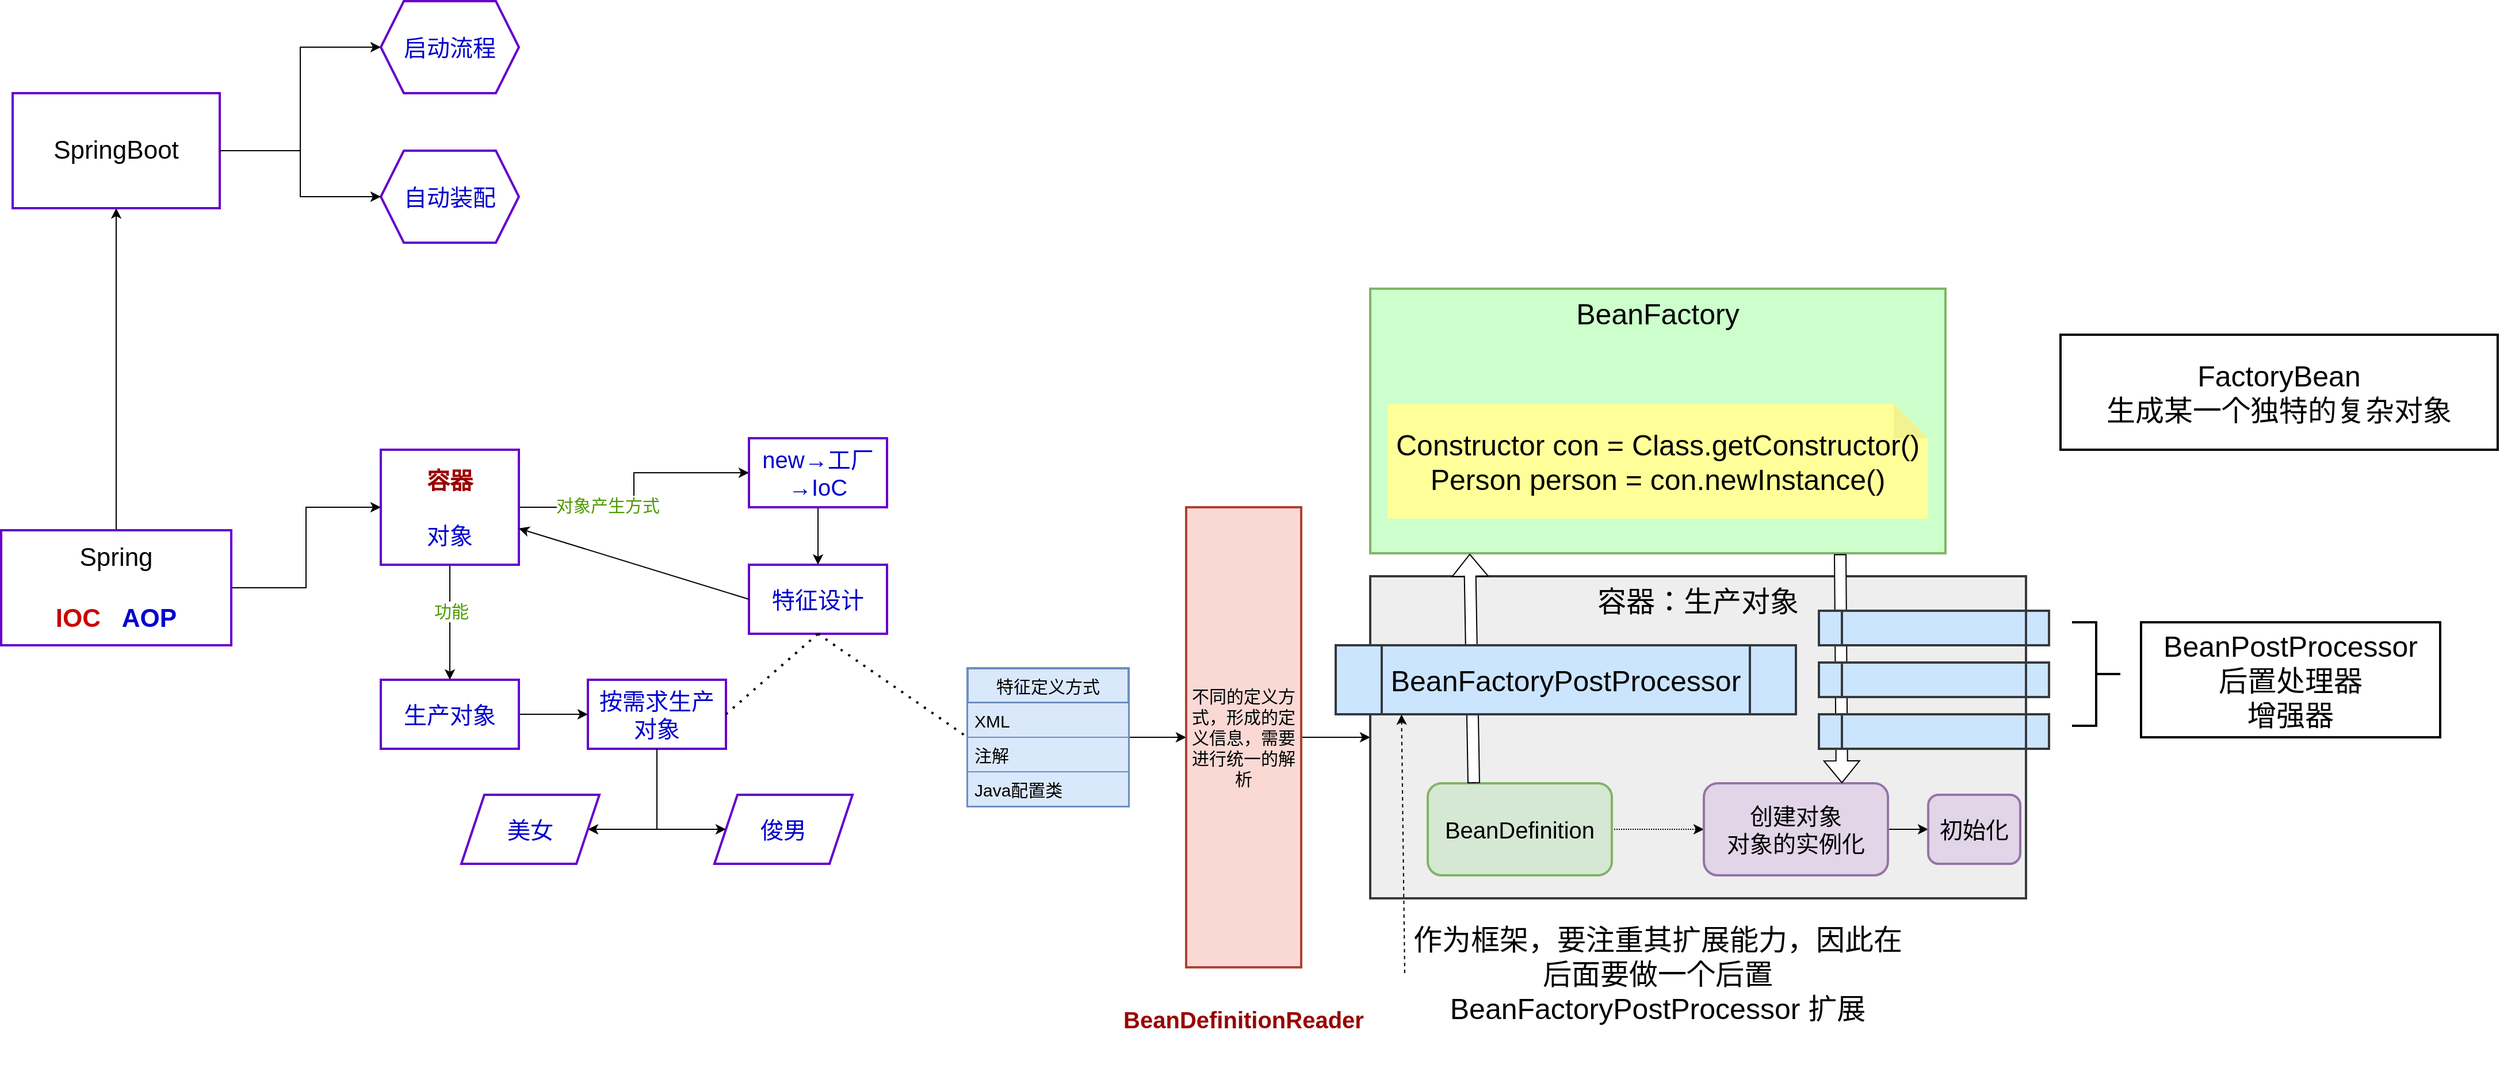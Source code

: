 <mxfile version="16.3.0" type="github" pages="5">
  <diagram id="kqfP699VBJox2vOD8rr0" name="Spring">
    <mxGraphModel dx="1323" dy="659" grid="1" gridSize="10" guides="1" tooltips="1" connect="1" arrows="1" fold="1" page="1" pageScale="1" pageWidth="827" pageHeight="1169" math="0" shadow="0">
      <root>
        <mxCell id="qlHp2FRM6QbqvakjydEB-0" />
        <mxCell id="qlHp2FRM6QbqvakjydEB-1" parent="qlHp2FRM6QbqvakjydEB-0" />
        <mxCell id="qlHp2FRM6QbqvakjydEB-37" value="BeanFactory" style="rounded=0;whiteSpace=wrap;html=1;labelBorderColor=none;fontSize=25;strokeColor=#82b366;strokeWidth=2;fillColor=#CCFFCC;verticalAlign=top;" parent="qlHp2FRM6QbqvakjydEB-1" vertex="1">
          <mxGeometry x="1370" y="380" width="500" height="230" as="geometry" />
        </mxCell>
        <mxCell id="qlHp2FRM6QbqvakjydEB-4" value="" style="edgeStyle=orthogonalEdgeStyle;rounded=0;orthogonalLoop=1;jettySize=auto;html=1;fontColor=#0000CC;" parent="qlHp2FRM6QbqvakjydEB-1" source="qlHp2FRM6QbqvakjydEB-2" target="qlHp2FRM6QbqvakjydEB-3" edge="1">
          <mxGeometry relative="1" as="geometry" />
        </mxCell>
        <mxCell id="qlHp2FRM6QbqvakjydEB-6" value="" style="edgeStyle=orthogonalEdgeStyle;rounded=0;orthogonalLoop=1;jettySize=auto;html=1;fontSize=20;fontColor=#0000CC;" parent="qlHp2FRM6QbqvakjydEB-1" source="qlHp2FRM6QbqvakjydEB-2" target="qlHp2FRM6QbqvakjydEB-5" edge="1">
          <mxGeometry relative="1" as="geometry" />
        </mxCell>
        <mxCell id="qlHp2FRM6QbqvakjydEB-2" value="&lt;font style=&quot;font-size: 22px&quot;&gt;&lt;font color=&quot;#000000&quot; style=&quot;font-size: 22px&quot;&gt;Spring&lt;br&gt;&lt;/font&gt;&lt;br&gt;&lt;b&gt;&lt;font color=&quot;#cc0000&quot; style=&quot;font-size: 22px&quot;&gt;IOC&lt;/font&gt;&lt;/b&gt;&amp;nbsp; &amp;nbsp;&lt;b&gt;AOP&lt;/b&gt;&lt;/font&gt;" style="rounded=0;whiteSpace=wrap;html=1;labelBorderColor=none;fontColor=#0000CC;strokeColor=#6600CC;strokeWidth=2;fillColor=none;fontSize=20;" parent="qlHp2FRM6QbqvakjydEB-1" vertex="1">
          <mxGeometry x="180" y="590" width="200" height="100" as="geometry" />
        </mxCell>
        <mxCell id="OeODPPWAGmMz1PcGxx3u-1" value="" style="edgeStyle=orthogonalEdgeStyle;rounded=0;orthogonalLoop=1;jettySize=auto;html=1;fontSize=25;fontColor=#000000;fillColor=default;" parent="qlHp2FRM6QbqvakjydEB-1" source="qlHp2FRM6QbqvakjydEB-3" target="OeODPPWAGmMz1PcGxx3u-0" edge="1">
          <mxGeometry relative="1" as="geometry" />
        </mxCell>
        <mxCell id="qlHp2FRM6QbqvakjydEB-3" value="&lt;font color=&quot;#000000&quot; style=&quot;font-size: 22px;&quot;&gt;SpringBoot&lt;/font&gt;" style="rounded=0;whiteSpace=wrap;html=1;labelBorderColor=none;fontColor=#0000CC;strokeColor=#6600CC;strokeWidth=2;fillColor=none;fontSize=22;" parent="qlHp2FRM6QbqvakjydEB-1" vertex="1">
          <mxGeometry x="190" y="210" width="180" height="100" as="geometry" />
        </mxCell>
        <mxCell id="qlHp2FRM6QbqvakjydEB-8" value="" style="edgeStyle=orthogonalEdgeStyle;rounded=0;orthogonalLoop=1;jettySize=auto;html=1;fontSize=20;fontColor=#0000CC;" parent="qlHp2FRM6QbqvakjydEB-1" source="qlHp2FRM6QbqvakjydEB-5" target="qlHp2FRM6QbqvakjydEB-7" edge="1">
          <mxGeometry relative="1" as="geometry" />
        </mxCell>
        <mxCell id="qlHp2FRM6QbqvakjydEB-21" value="对象产生方式" style="edgeLabel;html=1;align=center;verticalAlign=middle;resizable=0;points=[];fontSize=15;fontColor=#4D9900;" parent="qlHp2FRM6QbqvakjydEB-8" vertex="1" connectable="0">
          <mxGeometry x="-0.333" y="2" relative="1" as="geometry">
            <mxPoint as="offset" />
          </mxGeometry>
        </mxCell>
        <mxCell id="qlHp2FRM6QbqvakjydEB-12" value="" style="edgeStyle=orthogonalEdgeStyle;rounded=0;orthogonalLoop=1;jettySize=auto;html=1;fontSize=20;fontColor=#0000CC;" parent="qlHp2FRM6QbqvakjydEB-1" source="qlHp2FRM6QbqvakjydEB-5" target="qlHp2FRM6QbqvakjydEB-11" edge="1">
          <mxGeometry relative="1" as="geometry" />
        </mxCell>
        <mxCell id="qlHp2FRM6QbqvakjydEB-20" value="&lt;font color=&quot;#4d9900&quot;&gt;功能&lt;/font&gt;" style="edgeLabel;html=1;align=center;verticalAlign=middle;resizable=0;points=[];fontSize=15;fontColor=#990000;" parent="qlHp2FRM6QbqvakjydEB-12" vertex="1" connectable="0">
          <mxGeometry x="-0.2" y="1" relative="1" as="geometry">
            <mxPoint as="offset" />
          </mxGeometry>
        </mxCell>
        <mxCell id="qlHp2FRM6QbqvakjydEB-5" value="&lt;b&gt;&lt;font color=&quot;#990000&quot;&gt;容器&lt;/font&gt;&lt;br&gt;&lt;/b&gt;&lt;br&gt;对象" style="rounded=0;whiteSpace=wrap;html=1;labelBorderColor=none;fontColor=#0000CC;strokeColor=#6600CC;strokeWidth=2;fillColor=none;fontSize=20;" parent="qlHp2FRM6QbqvakjydEB-1" vertex="1">
          <mxGeometry x="510" y="520" width="120" height="100" as="geometry" />
        </mxCell>
        <mxCell id="qlHp2FRM6QbqvakjydEB-10" value="" style="edgeStyle=orthogonalEdgeStyle;rounded=0;orthogonalLoop=1;jettySize=auto;html=1;fontSize=20;fontColor=#0000CC;" parent="qlHp2FRM6QbqvakjydEB-1" source="qlHp2FRM6QbqvakjydEB-7" target="qlHp2FRM6QbqvakjydEB-9" edge="1">
          <mxGeometry relative="1" as="geometry" />
        </mxCell>
        <mxCell id="qlHp2FRM6QbqvakjydEB-7" value="new→工厂→IoC" style="whiteSpace=wrap;html=1;fontSize=20;fillColor=none;strokeColor=#6600CC;fontColor=#0000CC;rounded=0;labelBorderColor=none;strokeWidth=2;" parent="qlHp2FRM6QbqvakjydEB-1" vertex="1">
          <mxGeometry x="830" y="510" width="120" height="60" as="geometry" />
        </mxCell>
        <mxCell id="qlHp2FRM6QbqvakjydEB-9" value="特征设计" style="whiteSpace=wrap;html=1;fontSize=20;fillColor=none;strokeColor=#6600CC;fontColor=#0000CC;rounded=0;labelBorderColor=none;strokeWidth=2;" parent="qlHp2FRM6QbqvakjydEB-1" vertex="1">
          <mxGeometry x="830" y="620" width="120" height="60" as="geometry" />
        </mxCell>
        <mxCell id="qlHp2FRM6QbqvakjydEB-14" value="" style="edgeStyle=orthogonalEdgeStyle;rounded=0;orthogonalLoop=1;jettySize=auto;html=1;fontSize=20;fontColor=#0000CC;" parent="qlHp2FRM6QbqvakjydEB-1" source="qlHp2FRM6QbqvakjydEB-11" target="qlHp2FRM6QbqvakjydEB-13" edge="1">
          <mxGeometry relative="1" as="geometry">
            <mxPoint x="890" y="750" as="sourcePoint" />
          </mxGeometry>
        </mxCell>
        <mxCell id="qlHp2FRM6QbqvakjydEB-11" value="生产对象" style="whiteSpace=wrap;html=1;fontSize=20;fillColor=none;strokeColor=#6600CC;fontColor=#0000CC;rounded=0;labelBorderColor=none;strokeWidth=2;" parent="qlHp2FRM6QbqvakjydEB-1" vertex="1">
          <mxGeometry x="510" y="720" width="120" height="60" as="geometry" />
        </mxCell>
        <mxCell id="qlHp2FRM6QbqvakjydEB-16" value="" style="edgeStyle=orthogonalEdgeStyle;rounded=0;orthogonalLoop=1;jettySize=auto;html=1;fontSize=15;fontColor=#990000;" parent="qlHp2FRM6QbqvakjydEB-1" source="qlHp2FRM6QbqvakjydEB-13" target="qlHp2FRM6QbqvakjydEB-15" edge="1">
          <mxGeometry relative="1" as="geometry">
            <Array as="points">
              <mxPoint x="750" y="850" />
            </Array>
          </mxGeometry>
        </mxCell>
        <mxCell id="qlHp2FRM6QbqvakjydEB-13" value="按需求生产对象" style="whiteSpace=wrap;html=1;fontSize=20;fillColor=none;strokeColor=#6600CC;fontColor=#0000CC;rounded=0;labelBorderColor=none;strokeWidth=2;" parent="qlHp2FRM6QbqvakjydEB-1" vertex="1">
          <mxGeometry x="690" y="720" width="120" height="60" as="geometry" />
        </mxCell>
        <mxCell id="qlHp2FRM6QbqvakjydEB-15" value="美女" style="shape=parallelogram;perimeter=parallelogramPerimeter;whiteSpace=wrap;html=1;fixedSize=1;fontSize=20;fillColor=none;strokeColor=#6600CC;fontColor=#0000CC;rounded=0;labelBorderColor=none;strokeWidth=2;" parent="qlHp2FRM6QbqvakjydEB-1" vertex="1">
          <mxGeometry x="580" y="820" width="120" height="60" as="geometry" />
        </mxCell>
        <mxCell id="qlHp2FRM6QbqvakjydEB-17" value="俊男" style="shape=parallelogram;perimeter=parallelogramPerimeter;whiteSpace=wrap;html=1;fixedSize=1;fontSize=20;fillColor=none;strokeColor=#6600CC;fontColor=#0000CC;rounded=0;labelBorderColor=none;strokeWidth=2;" parent="qlHp2FRM6QbqvakjydEB-1" vertex="1">
          <mxGeometry x="800" y="820" width="120" height="60" as="geometry" />
        </mxCell>
        <mxCell id="qlHp2FRM6QbqvakjydEB-18" value="" style="endArrow=classic;html=1;rounded=0;fontSize=15;fontColor=#990000;exitX=0.5;exitY=1;exitDx=0;exitDy=0;entryX=0;entryY=0.5;entryDx=0;entryDy=0;" parent="qlHp2FRM6QbqvakjydEB-1" source="qlHp2FRM6QbqvakjydEB-13" target="qlHp2FRM6QbqvakjydEB-17" edge="1">
          <mxGeometry width="50" height="50" relative="1" as="geometry">
            <mxPoint x="1000" y="890" as="sourcePoint" />
            <mxPoint x="1050" y="840" as="targetPoint" />
            <Array as="points">
              <mxPoint x="750" y="850" />
            </Array>
          </mxGeometry>
        </mxCell>
        <mxCell id="qlHp2FRM6QbqvakjydEB-19" value="" style="endArrow=classic;html=1;rounded=0;fontSize=15;fontColor=#990000;exitX=0;exitY=0.5;exitDx=0;exitDy=0;" parent="qlHp2FRM6QbqvakjydEB-1" source="qlHp2FRM6QbqvakjydEB-9" target="qlHp2FRM6QbqvakjydEB-5" edge="1">
          <mxGeometry width="50" height="50" relative="1" as="geometry">
            <mxPoint x="760" y="810" as="sourcePoint" />
            <mxPoint x="810" y="760" as="targetPoint" />
          </mxGeometry>
        </mxCell>
        <mxCell id="qlHp2FRM6QbqvakjydEB-22" value="" style="endArrow=none;dashed=1;html=1;dashPattern=1 3;strokeWidth=2;rounded=0;fontSize=15;fontColor=#4D9900;entryX=0.5;entryY=1;entryDx=0;entryDy=0;exitX=1;exitY=0.5;exitDx=0;exitDy=0;" parent="qlHp2FRM6QbqvakjydEB-1" source="qlHp2FRM6QbqvakjydEB-13" target="qlHp2FRM6QbqvakjydEB-9" edge="1">
          <mxGeometry width="50" height="50" relative="1" as="geometry">
            <mxPoint x="990" y="800" as="sourcePoint" />
            <mxPoint x="1040" y="750" as="targetPoint" />
          </mxGeometry>
        </mxCell>
        <mxCell id="qlHp2FRM6QbqvakjydEB-29" value="" style="edgeStyle=orthogonalEdgeStyle;rounded=0;orthogonalLoop=1;jettySize=auto;html=1;fontSize=15;fontColor=#000000;" parent="qlHp2FRM6QbqvakjydEB-1" source="qlHp2FRM6QbqvakjydEB-23" target="qlHp2FRM6QbqvakjydEB-28" edge="1">
          <mxGeometry relative="1" as="geometry" />
        </mxCell>
        <mxCell id="qlHp2FRM6QbqvakjydEB-23" value="特征定义方式" style="swimlane;fontStyle=0;childLayout=stackLayout;horizontal=1;startSize=30;horizontalStack=0;resizeParent=1;resizeParentMax=0;resizeLast=0;collapsible=1;marginBottom=0;labelBorderColor=none;fontSize=15;strokeColor=#6c8ebf;strokeWidth=2;fillColor=#dae8fc;" parent="qlHp2FRM6QbqvakjydEB-1" vertex="1">
          <mxGeometry x="1020" y="710" width="140" height="120" as="geometry" />
        </mxCell>
        <mxCell id="qlHp2FRM6QbqvakjydEB-24" value="XML" style="text;strokeColor=#6c8ebf;fillColor=#dae8fc;align=left;verticalAlign=middle;spacingLeft=4;spacingRight=4;overflow=hidden;points=[[0,0.5],[1,0.5]];portConstraint=eastwest;rotatable=0;labelBorderColor=none;fontSize=15;" parent="qlHp2FRM6QbqvakjydEB-23" vertex="1">
          <mxGeometry y="30" width="140" height="30" as="geometry" />
        </mxCell>
        <mxCell id="qlHp2FRM6QbqvakjydEB-25" value="注解" style="text;strokeColor=#6c8ebf;fillColor=#dae8fc;align=left;verticalAlign=middle;spacingLeft=4;spacingRight=4;overflow=hidden;points=[[0,0.5],[1,0.5]];portConstraint=eastwest;rotatable=0;labelBorderColor=none;fontSize=15;" parent="qlHp2FRM6QbqvakjydEB-23" vertex="1">
          <mxGeometry y="60" width="140" height="30" as="geometry" />
        </mxCell>
        <mxCell id="qlHp2FRM6QbqvakjydEB-26" value="Java配置类" style="text;strokeColor=#6c8ebf;fillColor=#dae8fc;align=left;verticalAlign=middle;spacingLeft=4;spacingRight=4;overflow=hidden;points=[[0,0.5],[1,0.5]];portConstraint=eastwest;rotatable=0;labelBorderColor=none;fontSize=15;" parent="qlHp2FRM6QbqvakjydEB-23" vertex="1">
          <mxGeometry y="90" width="140" height="30" as="geometry" />
        </mxCell>
        <mxCell id="qlHp2FRM6QbqvakjydEB-27" value="" style="endArrow=none;dashed=1;html=1;dashPattern=1 3;strokeWidth=2;rounded=0;fontSize=15;fontColor=#000000;entryX=0;entryY=0.5;entryDx=0;entryDy=0;" parent="qlHp2FRM6QbqvakjydEB-1" target="qlHp2FRM6QbqvakjydEB-23" edge="1">
          <mxGeometry width="50" height="50" relative="1" as="geometry">
            <mxPoint x="890" y="680" as="sourcePoint" />
            <mxPoint x="1180" y="580" as="targetPoint" />
          </mxGeometry>
        </mxCell>
        <mxCell id="qlHp2FRM6QbqvakjydEB-31" value="" style="edgeStyle=orthogonalEdgeStyle;rounded=0;orthogonalLoop=1;jettySize=auto;html=1;fontSize=15;fontColor=#000000;" parent="qlHp2FRM6QbqvakjydEB-1" source="qlHp2FRM6QbqvakjydEB-28" target="qlHp2FRM6QbqvakjydEB-30" edge="1">
          <mxGeometry relative="1" as="geometry" />
        </mxCell>
        <mxCell id="qlHp2FRM6QbqvakjydEB-28" value="不同的定义方式，形成的定义信息，需要进行统一的解析" style="whiteSpace=wrap;html=1;fontSize=15;fillColor=#fad9d5;strokeColor=#ae4132;fontStyle=0;startSize=30;labelBorderColor=none;strokeWidth=2;" parent="qlHp2FRM6QbqvakjydEB-1" vertex="1">
          <mxGeometry x="1210" y="570" width="100" height="400" as="geometry" />
        </mxCell>
        <mxCell id="qlHp2FRM6QbqvakjydEB-30" value="容器：生产对象" style="whiteSpace=wrap;html=1;fontSize=25;fillColor=#eeeeee;strokeColor=#36393d;fontStyle=0;startSize=30;labelBorderColor=none;strokeWidth=2;verticalAlign=top;" parent="qlHp2FRM6QbqvakjydEB-1" vertex="1">
          <mxGeometry x="1370" y="630" width="570" height="280" as="geometry" />
        </mxCell>
        <mxCell id="qlHp2FRM6QbqvakjydEB-32" value="BeanDefinitionReader" style="text;html=1;strokeColor=none;fillColor=none;align=center;verticalAlign=middle;whiteSpace=wrap;rounded=0;labelBorderColor=none;fontSize=20;fontColor=#990000;fontStyle=1" parent="qlHp2FRM6QbqvakjydEB-1" vertex="1">
          <mxGeometry x="1130" y="970" width="260" height="90" as="geometry" />
        </mxCell>
        <mxCell id="qlHp2FRM6QbqvakjydEB-35" value="" style="edgeStyle=orthogonalEdgeStyle;rounded=0;orthogonalLoop=1;jettySize=auto;html=1;fontSize=20;fontColor=#000000;dashed=1;dashPattern=1 1;" parent="qlHp2FRM6QbqvakjydEB-1" source="qlHp2FRM6QbqvakjydEB-33" target="qlHp2FRM6QbqvakjydEB-34" edge="1">
          <mxGeometry relative="1" as="geometry" />
        </mxCell>
        <mxCell id="qlHp2FRM6QbqvakjydEB-33" value="BeanDefinition" style="rounded=1;whiteSpace=wrap;html=1;labelBorderColor=none;fontSize=20;strokeColor=#82b366;strokeWidth=2;fillColor=#d5e8d4;" parent="qlHp2FRM6QbqvakjydEB-1" vertex="1">
          <mxGeometry x="1420" y="810" width="160" height="80" as="geometry" />
        </mxCell>
        <mxCell id="qlHp2FRM6QbqvakjydEB-51" value="" style="edgeStyle=orthogonalEdgeStyle;rounded=0;orthogonalLoop=1;jettySize=auto;html=1;fontSize=25;fontColor=#000000;fillColor=default;" parent="qlHp2FRM6QbqvakjydEB-1" source="qlHp2FRM6QbqvakjydEB-34" target="qlHp2FRM6QbqvakjydEB-50" edge="1">
          <mxGeometry relative="1" as="geometry" />
        </mxCell>
        <mxCell id="qlHp2FRM6QbqvakjydEB-34" value="创建对象&lt;br&gt;对象的实例化" style="whiteSpace=wrap;html=1;fontSize=20;fillColor=#e1d5e7;strokeColor=#9673a6;rounded=1;labelBorderColor=none;strokeWidth=2;" parent="qlHp2FRM6QbqvakjydEB-1" vertex="1">
          <mxGeometry x="1660" y="810" width="160" height="80" as="geometry" />
        </mxCell>
        <mxCell id="qlHp2FRM6QbqvakjydEB-36" value="Constructor con = Class.getConstructor()&lt;br&gt;Person person = con.newInstance()" style="shape=note;whiteSpace=wrap;html=1;backgroundOutline=1;darkOpacity=0.05;labelBorderColor=none;fontSize=25;strokeColor=none;strokeWidth=2;fillColor=#FFFF99;" parent="qlHp2FRM6QbqvakjydEB-1" vertex="1">
          <mxGeometry x="1385" y="480" width="470" height="100" as="geometry" />
        </mxCell>
        <mxCell id="qlHp2FRM6QbqvakjydEB-38" value="" style="shape=flexArrow;endArrow=classic;html=1;rounded=0;fontSize=25;fontColor=#000000;exitX=0.25;exitY=0;exitDx=0;exitDy=0;entryX=0.173;entryY=1.002;entryDx=0;entryDy=0;entryPerimeter=0;fillColor=default;" parent="qlHp2FRM6QbqvakjydEB-1" source="qlHp2FRM6QbqvakjydEB-33" target="qlHp2FRM6QbqvakjydEB-37" edge="1">
          <mxGeometry width="50" height="50" relative="1" as="geometry">
            <mxPoint x="1970" y="760" as="sourcePoint" />
            <mxPoint x="2020" y="710" as="targetPoint" />
          </mxGeometry>
        </mxCell>
        <mxCell id="qlHp2FRM6QbqvakjydEB-39" value="" style="shape=flexArrow;endArrow=classic;html=1;rounded=0;fontSize=25;fontColor=#000000;entryX=0.75;entryY=0;entryDx=0;entryDy=0;fillColor=default;exitX=0.817;exitY=1.003;exitDx=0;exitDy=0;exitPerimeter=0;" parent="qlHp2FRM6QbqvakjydEB-1" source="qlHp2FRM6QbqvakjydEB-37" target="qlHp2FRM6QbqvakjydEB-34" edge="1">
          <mxGeometry width="50" height="50" relative="1" as="geometry">
            <mxPoint x="2120" y="730" as="sourcePoint" />
            <mxPoint x="1466.5" y="620.46" as="targetPoint" />
          </mxGeometry>
        </mxCell>
        <mxCell id="qlHp2FRM6QbqvakjydEB-40" value="作为框架，要注重其扩展能力，因此在后面要做一个后置&lt;br&gt;BeanFactoryPostProcessor 扩展" style="text;html=1;strokeColor=none;fillColor=none;align=center;verticalAlign=middle;whiteSpace=wrap;rounded=0;labelBorderColor=none;fontSize=25;fontColor=#000000;" parent="qlHp2FRM6QbqvakjydEB-1" vertex="1">
          <mxGeometry x="1400" y="960" width="440" height="30" as="geometry" />
        </mxCell>
        <mxCell id="qlHp2FRM6QbqvakjydEB-41" value="BeanPostProcessor&lt;br&gt;后置处理器&lt;br&gt;增强器" style="rounded=0;whiteSpace=wrap;html=1;labelBorderColor=none;fontSize=25;strokeWidth=2;" parent="qlHp2FRM6QbqvakjydEB-1" vertex="1">
          <mxGeometry x="2040" y="670" width="260" height="100" as="geometry" />
        </mxCell>
        <mxCell id="qlHp2FRM6QbqvakjydEB-44" value="BeanFactoryPostProcessor" style="shape=process;whiteSpace=wrap;html=1;backgroundOutline=1;labelBorderColor=none;fontSize=25;strokeWidth=2;fillColor=#cce5ff;strokeColor=#36393d;" parent="qlHp2FRM6QbqvakjydEB-1" vertex="1">
          <mxGeometry x="1340" y="690" width="400" height="60" as="geometry" />
        </mxCell>
        <mxCell id="qlHp2FRM6QbqvakjydEB-45" value="" style="shape=process;whiteSpace=wrap;html=1;backgroundOutline=1;labelBorderColor=none;fontSize=25;strokeWidth=2;fillColor=#cce5ff;strokeColor=#36393d;" parent="qlHp2FRM6QbqvakjydEB-1" vertex="1">
          <mxGeometry x="1760" y="660" width="200" height="30" as="geometry" />
        </mxCell>
        <mxCell id="qlHp2FRM6QbqvakjydEB-46" value="" style="shape=process;whiteSpace=wrap;html=1;backgroundOutline=1;labelBorderColor=none;fontSize=25;strokeWidth=2;fillColor=#cce5ff;strokeColor=#36393d;" parent="qlHp2FRM6QbqvakjydEB-1" vertex="1">
          <mxGeometry x="1760" y="705" width="200" height="30" as="geometry" />
        </mxCell>
        <mxCell id="qlHp2FRM6QbqvakjydEB-47" value="" style="shape=process;whiteSpace=wrap;html=1;backgroundOutline=1;labelBorderColor=none;fontSize=25;strokeWidth=2;fillColor=#cce5ff;strokeColor=#36393d;" parent="qlHp2FRM6QbqvakjydEB-1" vertex="1">
          <mxGeometry x="1760" y="750" width="200" height="30" as="geometry" />
        </mxCell>
        <mxCell id="qlHp2FRM6QbqvakjydEB-49" value="" style="strokeWidth=2;html=1;shape=mxgraph.flowchart.annotation_2;align=left;labelPosition=right;pointerEvents=1;labelBorderColor=none;fontSize=25;fontColor=#000000;fillColor=#CCFFCC;rotation=-180;portConstraintRotation=0;perimeter=rectanglePerimeter;" parent="qlHp2FRM6QbqvakjydEB-1" vertex="1">
          <mxGeometry x="1980" y="670" width="42" height="90" as="geometry" />
        </mxCell>
        <mxCell id="qlHp2FRM6QbqvakjydEB-50" value="初始化" style="whiteSpace=wrap;html=1;fontSize=20;fillColor=#e1d5e7;strokeColor=#9673a6;rounded=1;labelBorderColor=none;strokeWidth=2;" parent="qlHp2FRM6QbqvakjydEB-1" vertex="1">
          <mxGeometry x="1855" y="820" width="80" height="60" as="geometry" />
        </mxCell>
        <mxCell id="qlHp2FRM6QbqvakjydEB-52" value="FactoryBean&lt;br&gt;生成某一个独特的复杂对象" style="rounded=0;whiteSpace=wrap;html=1;labelBorderColor=none;fontSize=25;strokeWidth=2;" parent="qlHp2FRM6QbqvakjydEB-1" vertex="1">
          <mxGeometry x="1970" y="420" width="380" height="100" as="geometry" />
        </mxCell>
        <mxCell id="qlHp2FRM6QbqvakjydEB-53" value="" style="endArrow=classic;html=1;rounded=0;fontSize=25;fontColor=#000000;fillColor=default;exitX=0;exitY=0.5;exitDx=0;exitDy=0;entryX=0.143;entryY=1.002;entryDx=0;entryDy=0;entryPerimeter=0;dashed=1;" parent="qlHp2FRM6QbqvakjydEB-1" source="qlHp2FRM6QbqvakjydEB-40" target="qlHp2FRM6QbqvakjydEB-44" edge="1">
          <mxGeometry width="50" height="50" relative="1" as="geometry">
            <mxPoint x="1480" y="1140" as="sourcePoint" />
            <mxPoint x="1530" y="1090" as="targetPoint" />
          </mxGeometry>
        </mxCell>
        <mxCell id="OeODPPWAGmMz1PcGxx3u-0" value="启动流程" style="shape=hexagon;perimeter=hexagonPerimeter2;whiteSpace=wrap;html=1;fixedSize=1;fillColor=none;strokeColor=#6600CC;fontColor=#0000CC;rounded=0;labelBorderColor=none;strokeWidth=2;fontSize=20;" parent="qlHp2FRM6QbqvakjydEB-1" vertex="1">
          <mxGeometry x="510" y="130" width="120" height="80" as="geometry" />
        </mxCell>
        <mxCell id="OeODPPWAGmMz1PcGxx3u-2" value="自动装配" style="shape=hexagon;perimeter=hexagonPerimeter2;whiteSpace=wrap;html=1;fixedSize=1;fillColor=none;strokeColor=#6600CC;fontColor=#0000CC;rounded=0;labelBorderColor=none;strokeWidth=2;fontSize=20;" parent="qlHp2FRM6QbqvakjydEB-1" vertex="1">
          <mxGeometry x="510" y="260" width="120" height="80" as="geometry" />
        </mxCell>
        <mxCell id="OeODPPWAGmMz1PcGxx3u-3" value="" style="endArrow=classic;html=1;rounded=0;fontSize=25;fontColor=#000000;fillColor=default;exitX=1;exitY=0.5;exitDx=0;exitDy=0;entryX=0;entryY=0.5;entryDx=0;entryDy=0;" parent="qlHp2FRM6QbqvakjydEB-1" source="qlHp2FRM6QbqvakjydEB-3" target="OeODPPWAGmMz1PcGxx3u-2" edge="1">
          <mxGeometry width="50" height="50" relative="1" as="geometry">
            <mxPoint x="760" y="270" as="sourcePoint" />
            <mxPoint x="810" y="220" as="targetPoint" />
            <Array as="points">
              <mxPoint x="440" y="260" />
              <mxPoint x="440" y="300" />
            </Array>
          </mxGeometry>
        </mxCell>
      </root>
    </mxGraphModel>
  </diagram>
  <diagram id="GC8yviehDHkQR37qEAlA" name="SpringBoot启动">
    <mxGraphModel dx="2150" dy="659" grid="1" gridSize="10" guides="1" tooltips="1" connect="1" arrows="1" fold="1" page="1" pageScale="1" pageWidth="827" pageHeight="1169" math="0" shadow="0">
      <root>
        <mxCell id="JYankMjyzqTV-Mno9nf2-0" />
        <mxCell id="JYankMjyzqTV-Mno9nf2-1" parent="JYankMjyzqTV-Mno9nf2-0" />
        <mxCell id="ttmiYBdyxn3PdhovE2ei-10" value="" style="rounded=0;whiteSpace=wrap;html=1;labelBackgroundColor=none;labelBorderColor=none;fontSize=14;strokeColor=#d6b656;strokeWidth=2;fillColor=#fff2cc;gradientColor=#ffd966;" parent="JYankMjyzqTV-Mno9nf2-1" vertex="1">
          <mxGeometry x="1990" y="330" width="790" height="180" as="geometry" />
        </mxCell>
        <mxCell id="bzbiTXlW7oj-KKMZCKuq-20" value="" style="rounded=0;whiteSpace=wrap;html=1;fontColor=#4D9900;strokeColor=#FF8000;strokeWidth=2;fillColor=none;" parent="JYankMjyzqTV-Mno9nf2-1" vertex="1">
          <mxGeometry x="-770" y="580" width="740" height="480" as="geometry" />
        </mxCell>
        <mxCell id="bzbiTXlW7oj-KKMZCKuq-9" value="" style="rounded=0;whiteSpace=wrap;html=1;fontColor=#4D9900;strokeColor=#FF8000;strokeWidth=2;fillColor=none;" parent="JYankMjyzqTV-Mno9nf2-1" vertex="1">
          <mxGeometry x="70" y="150" width="740" height="110" as="geometry" />
        </mxCell>
        <mxCell id="bzbiTXlW7oj-KKMZCKuq-10" value="" style="rounded=0;whiteSpace=wrap;html=1;fontColor=#4D9900;strokeColor=#FF8000;strokeWidth=2;fillColor=none;" parent="JYankMjyzqTV-Mno9nf2-1" vertex="1">
          <mxGeometry x="45" y="580" width="1305" height="530" as="geometry" />
        </mxCell>
        <mxCell id="bzbiTXlW7oj-KKMZCKuq-12" value="" style="edgeStyle=orthogonalEdgeStyle;rounded=0;orthogonalLoop=1;jettySize=auto;html=1;fontColor=#4D9900;" parent="JYankMjyzqTV-Mno9nf2-1" target="bzbiTXlW7oj-KKMZCKuq-11" edge="1">
          <mxGeometry relative="1" as="geometry">
            <mxPoint x="405" y="500" as="sourcePoint" />
          </mxGeometry>
        </mxCell>
        <mxCell id="LZX4Dam8aCB3b2nLBFEO-4" value="Run方法" style="edgeLabel;html=1;align=center;verticalAlign=middle;resizable=0;points=[];" parent="bzbiTXlW7oj-KKMZCKuq-12" vertex="1" connectable="0">
          <mxGeometry x="-0.353" y="-2" relative="1" as="geometry">
            <mxPoint as="offset" />
          </mxGeometry>
        </mxCell>
        <mxCell id="bzbiTXlW7oj-KKMZCKuq-17" value="" style="edgeStyle=orthogonalEdgeStyle;rounded=0;orthogonalLoop=1;jettySize=auto;html=1;fontColor=#0000CC;exitX=0.5;exitY=1;exitDx=0;exitDy=0;" parent="JYankMjyzqTV-Mno9nf2-1" source="LZX4Dam8aCB3b2nLBFEO-0" target="bzbiTXlW7oj-KKMZCKuq-16" edge="1">
          <mxGeometry relative="1" as="geometry">
            <Array as="points">
              <mxPoint x="405" y="530" />
              <mxPoint x="-430" y="530" />
            </Array>
          </mxGeometry>
        </mxCell>
        <mxCell id="LZX4Dam8aCB3b2nLBFEO-3" value="初始化" style="edgeLabel;html=1;align=center;verticalAlign=middle;resizable=0;points=[];" parent="bzbiTXlW7oj-KKMZCKuq-17" vertex="1" connectable="0">
          <mxGeometry x="-0.414" y="2" relative="1" as="geometry">
            <mxPoint as="offset" />
          </mxGeometry>
        </mxCell>
        <mxCell id="VbrlkuIR_uDKlw-UUtrg-1" value="" style="edgeStyle=orthogonalEdgeStyle;rounded=0;orthogonalLoop=1;jettySize=auto;html=1;fontSize=22;fontColor=#000000;fillColor=default;exitX=1;exitY=0.5;exitDx=0;exitDy=0;" parent="JYankMjyzqTV-Mno9nf2-1" source="JYankMjyzqTV-Mno9nf2-5" target="VbrlkuIR_uDKlw-UUtrg-0" edge="1">
          <mxGeometry relative="1" as="geometry">
            <Array as="points">
              <mxPoint x="510" y="480" />
              <mxPoint x="590" y="480" />
            </Array>
          </mxGeometry>
        </mxCell>
        <mxCell id="LZX4Dam8aCB3b2nLBFEO-2" value="" style="edgeStyle=orthogonalEdgeStyle;rounded=0;orthogonalLoop=1;jettySize=auto;html=1;" parent="JYankMjyzqTV-Mno9nf2-1" source="JYankMjyzqTV-Mno9nf2-2" target="LZX4Dam8aCB3b2nLBFEO-0" edge="1">
          <mxGeometry relative="1" as="geometry" />
        </mxCell>
        <mxCell id="JYankMjyzqTV-Mno9nf2-2" value="SpringApplication" style="swimlane;fontStyle=1;align=center;verticalAlign=top;childLayout=stackLayout;horizontal=1;startSize=26;horizontalStack=0;resizeParent=1;resizeParentMax=0;resizeLast=0;collapsible=1;marginBottom=0;strokeColor=#6600CC;" parent="JYankMjyzqTV-Mno9nf2-1" vertex="1">
          <mxGeometry x="300" y="320" width="210" height="120" as="geometry" />
        </mxCell>
        <mxCell id="JYankMjyzqTV-Mno9nf2-3" value="+ field: type&#xa;@SpringBootApplication 组合注解" style="text;strokeColor=none;fillColor=none;align=left;verticalAlign=top;spacingLeft=4;spacingRight=4;overflow=hidden;rotatable=0;points=[[0,0.5],[1,0.5]];portConstraint=eastwest;" parent="JYankMjyzqTV-Mno9nf2-2" vertex="1">
          <mxGeometry y="26" width="210" height="44" as="geometry" />
        </mxCell>
        <mxCell id="JYankMjyzqTV-Mno9nf2-4" value="" style="line;strokeWidth=1;fillColor=none;align=left;verticalAlign=middle;spacingTop=-1;spacingLeft=3;spacingRight=3;rotatable=0;labelPosition=right;points=[];portConstraint=eastwest;strokeColor=#6600CC;" parent="JYankMjyzqTV-Mno9nf2-2" vertex="1">
          <mxGeometry y="70" width="210" height="8" as="geometry" />
        </mxCell>
        <mxCell id="JYankMjyzqTV-Mno9nf2-5" value="+ main() : 创建SpringApplication实例&#xa;+ run() : 实例方法调用引导启动" style="text;strokeColor=none;fillColor=none;align=left;verticalAlign=top;spacingLeft=4;spacingRight=4;overflow=hidden;rotatable=0;points=[[0,0.5],[1,0.5]];portConstraint=eastwest;" parent="JYankMjyzqTV-Mno9nf2-2" vertex="1">
          <mxGeometry y="78" width="210" height="42" as="geometry" />
        </mxCell>
        <mxCell id="bzbiTXlW7oj-KKMZCKuq-0" value="&lt;font color=&quot;#0000cc&quot;&gt;&lt;b&gt;SpringBoot&lt;/b&gt;&lt;br&gt;&lt;/font&gt;&lt;br&gt;&lt;font color=&quot;#990000&quot;&gt;快速开发框架（脚手架）&lt;/font&gt;" style="rounded=1;whiteSpace=wrap;html=1;" parent="JYankMjyzqTV-Mno9nf2-1" vertex="1">
          <mxGeometry x="370" y="30" width="150" height="70" as="geometry" />
        </mxCell>
        <mxCell id="bzbiTXlW7oj-KKMZCKuq-1" value="&lt;font color=&quot;#6600cc&quot;&gt;&lt;b&gt;去除XML配置，完全利用注解方式&lt;/b&gt;&lt;br&gt;&lt;/font&gt;&lt;br&gt;&lt;font color=&quot;#cc0000&quot;&gt;利用Spring体系中的内置注解&lt;/font&gt;" style="rounded=1;whiteSpace=wrap;html=1;" parent="JYankMjyzqTV-Mno9nf2-1" vertex="1">
          <mxGeometry x="340" y="170" width="210" height="70" as="geometry" />
        </mxCell>
        <mxCell id="bzbiTXlW7oj-KKMZCKuq-2" value="" style="shape=singleArrow;direction=south;whiteSpace=wrap;html=1;fontColor=#0000CC;arrowWidth=0.367;arrowSize=0.4;strokeColor=#FF8000;strokeWidth=2;" parent="JYankMjyzqTV-Mno9nf2-1" vertex="1">
          <mxGeometry x="432.5" y="110" width="25" height="30" as="geometry" />
        </mxCell>
        <mxCell id="bzbiTXlW7oj-KKMZCKuq-4" value="&lt;font color=&quot;#6600cc&quot;&gt;&lt;b&gt;帮助开发者快速整合第三方框架&lt;/b&gt;&lt;br&gt;&lt;/font&gt;&lt;br&gt;&lt;font color=&quot;#cc0000&quot;&gt;利用Maven依赖（start）&lt;/font&gt;" style="rounded=1;whiteSpace=wrap;html=1;" parent="JYankMjyzqTV-Mno9nf2-1" vertex="1">
          <mxGeometry x="100" y="170" width="210" height="70" as="geometry" />
        </mxCell>
        <mxCell id="bzbiTXlW7oj-KKMZCKuq-5" value="&lt;font color=&quot;#6600cc&quot;&gt;&lt;b&gt;内置Tomcat服务器&lt;br&gt;&lt;/b&gt;&lt;/font&gt;&lt;br&gt;&lt;font color=&quot;#cc0000&quot;&gt;Java语言支持创建Tomcat服务器&lt;/font&gt;" style="rounded=1;whiteSpace=wrap;html=1;" parent="JYankMjyzqTV-Mno9nf2-1" vertex="1">
          <mxGeometry x="580" y="170" width="210" height="70" as="geometry" />
        </mxCell>
        <mxCell id="bzbiTXlW7oj-KKMZCKuq-6" value="" style="shape=singleArrow;direction=south;whiteSpace=wrap;html=1;fontColor=#0000CC;arrowWidth=0.367;arrowSize=0.4;strokeColor=#FF8000;strokeWidth=2;" parent="JYankMjyzqTV-Mno9nf2-1" vertex="1">
          <mxGeometry x="432.5" y="280" width="25" height="30" as="geometry" />
        </mxCell>
        <mxCell id="bzbiTXlW7oj-KKMZCKuq-7" value="&lt;font color=&quot;#4d9900&quot;&gt;SpringBoot启动流程&lt;/font&gt;" style="text;html=1;strokeColor=none;fillColor=none;align=center;verticalAlign=middle;whiteSpace=wrap;rounded=0;fontColor=#CC0000;" parent="JYankMjyzqTV-Mno9nf2-1" vertex="1">
          <mxGeometry x="470" y="280" width="120" height="30" as="geometry" />
        </mxCell>
        <mxCell id="bzbiTXlW7oj-KKMZCKuq-8" value="&lt;font color=&quot;#4d9900&quot;&gt;核心&lt;/font&gt;" style="text;html=1;strokeColor=none;fillColor=none;align=center;verticalAlign=middle;whiteSpace=wrap;rounded=0;fontColor=#CC0000;" parent="JYankMjyzqTV-Mno9nf2-1" vertex="1">
          <mxGeometry x="460" y="110" width="60" height="30" as="geometry" />
        </mxCell>
        <mxCell id="bzbiTXlW7oj-KKMZCKuq-14" value="" style="edgeStyle=orthogonalEdgeStyle;rounded=0;orthogonalLoop=1;jettySize=auto;html=1;fontColor=#CC0000;exitX=0.5;exitY=1;exitDx=0;exitDy=0;" parent="JYankMjyzqTV-Mno9nf2-1" source="VbrlkuIR_uDKlw-UUtrg-19" target="bzbiTXlW7oj-KKMZCKuq-13" edge="1">
          <mxGeometry relative="1" as="geometry">
            <Array as="points">
              <mxPoint x="405" y="860" />
              <mxPoint x="670" y="860" />
            </Array>
          </mxGeometry>
        </mxCell>
        <mxCell id="VbrlkuIR_uDKlw-UUtrg-20" value="" style="edgeStyle=orthogonalEdgeStyle;rounded=0;orthogonalLoop=1;jettySize=auto;html=1;fontSize=14;fontColor=#4D9900;fillColor=default;" parent="JYankMjyzqTV-Mno9nf2-1" source="bzbiTXlW7oj-KKMZCKuq-11" target="VbrlkuIR_uDKlw-UUtrg-19" edge="1">
          <mxGeometry relative="1" as="geometry" />
        </mxCell>
        <mxCell id="bzbiTXlW7oj-KKMZCKuq-11" value="&lt;font color=&quot;#0000cc&quot;&gt;静态方法 run()&lt;br&gt;&lt;/font&gt;&lt;br&gt;&lt;font color=&quot;#cc0000&quot; style=&quot;font-weight: normal&quot;&gt;调用启动方法&lt;br&gt;返回SpringBoot容器上下文&lt;/font&gt;" style="shape=process;whiteSpace=wrap;html=1;backgroundOutline=1;verticalAlign=top;strokeColor=#6600CC;fontStyle=1;startSize=26;" parent="JYankMjyzqTV-Mno9nf2-1" vertex="1">
          <mxGeometry x="305" y="690" width="200" height="70" as="geometry" />
        </mxCell>
        <mxCell id="bzbiTXlW7oj-KKMZCKuq-13" value="&lt;font color=&quot;#0000cc&quot;&gt;printBanner()&lt;br&gt;&lt;/font&gt;&lt;br&gt;&lt;font color=&quot;#cc0000&quot;&gt;设置启动banner图&lt;/font&gt;" style="shape=process;whiteSpace=wrap;html=1;backgroundOutline=1;verticalAlign=top;strokeColor=#6600CC;fontStyle=1;startSize=26;" parent="JYankMjyzqTV-Mno9nf2-1" vertex="1">
          <mxGeometry x="600" y="870" width="140" height="60" as="geometry" />
        </mxCell>
        <mxCell id="bzbiTXlW7oj-KKMZCKuq-15" value="&lt;h1&gt;参考&lt;/h1&gt;&lt;p&gt;https://blog.csdn.net/qq_20376983/article/details/104256283&lt;/p&gt;&lt;p&gt;https://blog.csdn.net/qq_20376983/article/details/104256283&lt;br&gt;&lt;/p&gt;&lt;p&gt;https://www.bilibili.com/video/BV15U4y177LH/?spm_id_from=333.788.videocard.3&lt;br&gt;&lt;/p&gt;" style="text;html=1;strokeColor=none;fillColor=none;spacing=5;spacingTop=-20;whiteSpace=wrap;overflow=hidden;rounded=0;fontColor=#0000CC;" parent="JYankMjyzqTV-Mno9nf2-1" vertex="1">
          <mxGeometry x="930" y="60" width="190" height="120" as="geometry" />
        </mxCell>
        <mxCell id="bzbiTXlW7oj-KKMZCKuq-19" value="" style="edgeStyle=orthogonalEdgeStyle;rounded=0;orthogonalLoop=1;jettySize=auto;html=1;fontColor=#0000CC;" parent="JYankMjyzqTV-Mno9nf2-1" source="bzbiTXlW7oj-KKMZCKuq-16" target="bzbiTXlW7oj-KKMZCKuq-18" edge="1">
          <mxGeometry relative="1" as="geometry" />
        </mxCell>
        <mxCell id="bzbiTXlW7oj-KKMZCKuq-16" value="SpringApplication()&lt;br&gt;构造一个Spring应用" style="whiteSpace=wrap;html=1;verticalAlign=top;strokeColor=#6600CC;fontStyle=1;startSize=26;" parent="JYankMjyzqTV-Mno9nf2-1" vertex="1">
          <mxGeometry x="-500" y="640" width="140" height="40" as="geometry" />
        </mxCell>
        <mxCell id="bzbiTXlW7oj-KKMZCKuq-22" value="" style="edgeStyle=orthogonalEdgeStyle;rounded=0;orthogonalLoop=1;jettySize=auto;html=1;fontColor=#0000CC;entryX=0.5;entryY=0;entryDx=0;entryDy=0;" parent="JYankMjyzqTV-Mno9nf2-1" source="bzbiTXlW7oj-KKMZCKuq-18" target="bzbiTXlW7oj-KKMZCKuq-25" edge="1">
          <mxGeometry relative="1" as="geometry">
            <Array as="points">
              <mxPoint x="-430" y="790" />
              <mxPoint x="-630" y="790" />
            </Array>
          </mxGeometry>
        </mxCell>
        <mxCell id="VbrlkuIR_uDKlw-UUtrg-18" value="" style="edgeStyle=orthogonalEdgeStyle;rounded=0;orthogonalLoop=1;jettySize=auto;html=1;fontSize=14;fontColor=#4D9900;fillColor=default;" parent="JYankMjyzqTV-Mno9nf2-1" source="bzbiTXlW7oj-KKMZCKuq-18" target="VbrlkuIR_uDKlw-UUtrg-17" edge="1">
          <mxGeometry relative="1" as="geometry" />
        </mxCell>
        <mxCell id="bzbiTXlW7oj-KKMZCKuq-18" value="初始化模块" style="whiteSpace=wrap;html=1;verticalAlign=top;strokeColor=#6600CC;fontStyle=1;startSize=26;" parent="JYankMjyzqTV-Mno9nf2-1" vertex="1">
          <mxGeometry x="-480" y="725" width="100" height="30" as="geometry" />
        </mxCell>
        <mxCell id="bzbiTXlW7oj-KKMZCKuq-21" value="加载所有初始化容器" style="whiteSpace=wrap;html=1;verticalAlign=middle;strokeColor=#6600CC;fontStyle=1;startSize=26;align=center;strokeWidth=2;" parent="JYankMjyzqTV-Mno9nf2-1" vertex="1">
          <mxGeometry x="-420" y="825.75" width="120" height="39.5" as="geometry" />
        </mxCell>
        <mxCell id="bzbiTXlW7oj-KKMZCKuq-24" value="" style="endArrow=classic;html=1;rounded=0;fontColor=#0000CC;exitX=0.5;exitY=1;exitDx=0;exitDy=0;entryX=0.5;entryY=0;entryDx=0;entryDy=0;" parent="JYankMjyzqTV-Mno9nf2-1" source="bzbiTXlW7oj-KKMZCKuq-18" target="bzbiTXlW7oj-KKMZCKuq-21" edge="1">
          <mxGeometry width="50" height="50" relative="1" as="geometry">
            <mxPoint x="-220" y="780" as="sourcePoint" />
            <mxPoint x="-170" y="730" as="targetPoint" />
            <Array as="points">
              <mxPoint x="-430" y="790" />
              <mxPoint x="-360" y="790" />
            </Array>
          </mxGeometry>
        </mxCell>
        <mxCell id="bzbiTXlW7oj-KKMZCKuq-25" value="&lt;span style=&quot;color: rgb(0 , 0 , 0) ; font-weight: 700&quot;&gt;配置Source&lt;/span&gt;" style="rounded=1;whiteSpace=wrap;html=1;fontColor=#0000CC;strokeColor=#6600CC;strokeWidth=2;fillColor=none;arcSize=50;" parent="JYankMjyzqTV-Mno9nf2-1" vertex="1">
          <mxGeometry x="-680" y="820.5" width="100" height="49" as="geometry" />
        </mxCell>
        <mxCell id="bzbiTXlW7oj-KKMZCKuq-26" value="&lt;span style=&quot;color: rgb(0 , 0 , 0) ; font-weight: 700&quot;&gt;判断当前应用程序类型&lt;br&gt;配置是否为Web环境&lt;/span&gt;" style="rounded=1;whiteSpace=wrap;html=1;fontColor=#0000CC;strokeColor=#6600CC;strokeWidth=2;fillColor=none;arcSize=50;" parent="JYankMjyzqTV-Mno9nf2-1" vertex="1">
          <mxGeometry x="-570" y="821" width="140" height="49" as="geometry" />
        </mxCell>
        <mxCell id="bzbiTXlW7oj-KKMZCKuq-27" value="" style="endArrow=classic;html=1;rounded=0;fontColor=#0000CC;exitX=0.5;exitY=1;exitDx=0;exitDy=0;entryX=0.5;entryY=0;entryDx=0;entryDy=0;" parent="JYankMjyzqTV-Mno9nf2-1" source="bzbiTXlW7oj-KKMZCKuq-18" target="bzbiTXlW7oj-KKMZCKuq-26" edge="1">
          <mxGeometry width="50" height="50" relative="1" as="geometry">
            <mxPoint x="-220" y="770" as="sourcePoint" />
            <mxPoint x="-170" y="720" as="targetPoint" />
            <Array as="points">
              <mxPoint x="-430" y="790" />
              <mxPoint x="-500" y="790" />
            </Array>
          </mxGeometry>
        </mxCell>
        <mxCell id="bzbiTXlW7oj-KKMZCKuq-28" value="加载所有的监听器" style="whiteSpace=wrap;html=1;verticalAlign=middle;strokeColor=#6600CC;fontStyle=1;startSize=26;align=center;strokeWidth=2;" parent="JYankMjyzqTV-Mno9nf2-1" vertex="1">
          <mxGeometry x="-290" y="825.75" width="120" height="39.5" as="geometry" />
        </mxCell>
        <mxCell id="bzbiTXlW7oj-KKMZCKuq-29" value="" style="endArrow=classic;html=1;rounded=0;fontColor=#0000CC;entryX=0.5;entryY=0;entryDx=0;entryDy=0;" parent="JYankMjyzqTV-Mno9nf2-1" target="bzbiTXlW7oj-KKMZCKuq-28" edge="1">
          <mxGeometry width="50" height="50" relative="1" as="geometry">
            <mxPoint x="-430" y="760" as="sourcePoint" />
            <mxPoint x="-170" y="720" as="targetPoint" />
            <Array as="points">
              <mxPoint x="-430" y="790" />
              <mxPoint x="-230" y="790" />
            </Array>
          </mxGeometry>
        </mxCell>
        <mxCell id="bzbiTXlW7oj-KKMZCKuq-30" value="&lt;span style=&quot;color: rgb(0 , 0 , 0) ; font-weight: 700&quot;&gt;找到程序运行的主类&lt;/span&gt;" style="rounded=1;whiteSpace=wrap;html=1;fontColor=#0000CC;strokeColor=#6600CC;strokeWidth=2;fillColor=none;arcSize=50;" parent="JYankMjyzqTV-Mno9nf2-1" vertex="1">
          <mxGeometry x="-160" y="821" width="80" height="49" as="geometry" />
        </mxCell>
        <mxCell id="bzbiTXlW7oj-KKMZCKuq-31" value="" style="endArrow=classic;html=1;rounded=0;fontColor=#0000CC;exitX=0.5;exitY=1;exitDx=0;exitDy=0;entryX=0.5;entryY=0;entryDx=0;entryDy=0;" parent="JYankMjyzqTV-Mno9nf2-1" source="bzbiTXlW7oj-KKMZCKuq-18" target="bzbiTXlW7oj-KKMZCKuq-30" edge="1">
          <mxGeometry width="50" height="50" relative="1" as="geometry">
            <mxPoint x="-160" y="750" as="sourcePoint" />
            <mxPoint x="-110" y="700" as="targetPoint" />
            <Array as="points">
              <mxPoint x="-430" y="790" />
              <mxPoint x="-120" y="790" />
            </Array>
          </mxGeometry>
        </mxCell>
        <mxCell id="g7isGLOm7uJ4Rumb6h0H-6" value="" style="edgeStyle=orthogonalEdgeStyle;rounded=0;orthogonalLoop=1;jettySize=auto;html=1;fontColor=#0000CC;" parent="JYankMjyzqTV-Mno9nf2-1" source="g7isGLOm7uJ4Rumb6h0H-2" target="g7isGLOm7uJ4Rumb6h0H-5" edge="1">
          <mxGeometry relative="1" as="geometry" />
        </mxCell>
        <mxCell id="g7isGLOm7uJ4Rumb6h0H-2" value="XML→注解" style="text;html=1;strokeColor=none;fillColor=none;align=center;verticalAlign=middle;whiteSpace=wrap;rounded=0;fontColor=#0000CC;labelBorderColor=none;" parent="JYankMjyzqTV-Mno9nf2-1" vertex="1">
          <mxGeometry x="530" y="80" width="80" height="30" as="geometry" />
        </mxCell>
        <mxCell id="g7isGLOm7uJ4Rumb6h0H-5" value="@Configuration 配置&lt;br&gt;@Bean 实体" style="text;html=1;strokeColor=none;fillColor=none;align=center;verticalAlign=middle;whiteSpace=wrap;rounded=0;fontColor=#0000CC;labelBorderColor=default;" parent="JYankMjyzqTV-Mno9nf2-1" vertex="1">
          <mxGeometry x="630" y="80" width="120" height="30" as="geometry" />
        </mxCell>
        <mxCell id="VbrlkuIR_uDKlw-UUtrg-0" value="return newSpringApplication(primarySources).run(args)" style="whiteSpace=wrap;html=1;verticalAlign=middle;strokeColor=#6600CC;fontStyle=1;startSize=26;" parent="JYankMjyzqTV-Mno9nf2-1" vertex="1">
          <mxGeometry x="537" y="460" width="290" height="50" as="geometry" />
        </mxCell>
        <mxCell id="VbrlkuIR_uDKlw-UUtrg-5" value="" style="edgeStyle=orthogonalEdgeStyle;rounded=0;orthogonalLoop=1;jettySize=auto;html=1;fontSize=14;fontColor=#000000;fillColor=default;" parent="JYankMjyzqTV-Mno9nf2-1" source="VbrlkuIR_uDKlw-UUtrg-2" target="VbrlkuIR_uDKlw-UUtrg-4" edge="1">
          <mxGeometry relative="1" as="geometry" />
        </mxCell>
        <mxCell id="VbrlkuIR_uDKlw-UUtrg-2" value="&lt;span style=&quot;&quot;&gt;&lt;span class=&quot;&quot; style=&quot;margin: 0px ; padding: 0px ; outline: 0px ; max-width: 100% ; box-sizing: border-box ; overflow-wrap: inherit ; font-family: &amp;quot;consolas&amp;quot; , &amp;quot;inconsolata&amp;quot; , &amp;quot;courier&amp;quot; , monospace ; font-size: 14px ; font-style: normal ; font-weight: 400 ; letter-spacing: normal ; text-indent: 0px ; text-transform: none ; word-spacing: -3px ; color: rgb(252 , 155 , 155) ; line-height: inherit ; word-break: inherit&quot;&gt;@SpringBootApplication&lt;/span&gt;&lt;br style=&quot;margin: 0px ; padding: 0px ; outline: 0px ; max-width: 100% ; box-sizing: border-box ; overflow-wrap: inherit ; color: inherit ; font-family: &amp;quot;consolas&amp;quot; , &amp;quot;inconsolata&amp;quot; , &amp;quot;courier&amp;quot; , monospace ; font-size: 14px ; font-style: normal ; font-weight: 400 ; letter-spacing: normal ; text-indent: 0px ; text-transform: none ; word-spacing: -3px ; line-height: inherit ; word-break: inherit&quot;&gt;&lt;span class=&quot;&quot; style=&quot;margin: 0px ; padding: 0px ; outline: 0px ; max-width: 100% ; box-sizing: border-box ; overflow-wrap: inherit ; font-family: &amp;quot;consolas&amp;quot; , &amp;quot;inconsolata&amp;quot; , &amp;quot;courier&amp;quot; , monospace ; font-size: 14px ; font-style: normal ; font-weight: 400 ; letter-spacing: normal ; text-indent: 0px ; text-transform: none ; word-spacing: -3px ; color: rgb(252 , 194 , 140) ; line-height: inherit ; word-break: inherit&quot;&gt;public&lt;/span&gt;&lt;span style=&quot;color: rgb(255 , 255 , 255) ; font-family: &amp;quot;consolas&amp;quot; , &amp;quot;inconsolata&amp;quot; , &amp;quot;courier&amp;quot; , monospace ; font-size: 14px ; font-style: normal ; font-weight: 400 ; letter-spacing: normal ; text-indent: 0px ; text-transform: none ; word-spacing: -3px ; display: inline ; float: none&quot;&gt;&amp;nbsp;&lt;/span&gt;&lt;span class=&quot;&quot; style=&quot;margin: 0px ; padding: 0px ; outline: 0px ; max-width: 100% ; box-sizing: border-box ; overflow-wrap: inherit ; color: inherit ; font-family: &amp;quot;consolas&amp;quot; , &amp;quot;inconsolata&amp;quot; , &amp;quot;courier&amp;quot; , monospace ; font-size: 14px ; font-style: normal ; font-weight: 400 ; letter-spacing: normal ; text-indent: 0px ; text-transform: none ; word-spacing: -3px ; line-height: inherit ; word-break: inherit&quot;&gt;&lt;span class=&quot;&quot; style=&quot;margin: 0px ; padding: 0px ; outline: 0px ; max-width: 100% ; box-sizing: border-box ; overflow-wrap: inherit ; font-size: 14px ; color: rgb(252 , 194 , 140) ; line-height: inherit ; word-break: inherit&quot;&gt;class&lt;/span&gt;&amp;nbsp;&lt;span class=&quot;&quot; style=&quot;margin: 0px ; padding: 0px ; outline: 0px ; max-width: 100% ; box-sizing: border-box ; overflow-wrap: inherit ; font-size: 14px ; color: rgb(255 , 255 , 170) ; line-height: inherit ; word-break: inherit&quot;&gt;Application&lt;/span&gt;&amp;nbsp;&lt;/span&gt;&lt;span style=&quot;color: rgb(255 , 255 , 255) ; font-family: &amp;quot;consolas&amp;quot; , &amp;quot;inconsolata&amp;quot; , &amp;quot;courier&amp;quot; , monospace ; font-size: 14px ; font-style: normal ; font-weight: 400 ; letter-spacing: normal ; text-indent: 0px ; text-transform: none ; word-spacing: -3px ; display: inline ; float: none&quot;&gt;{&lt;/span&gt;&lt;br style=&quot;margin: 0px ; padding: 0px ; outline: 0px ; max-width: 100% ; box-sizing: border-box ; overflow-wrap: inherit ; color: inherit ; font-family: &amp;quot;consolas&amp;quot; , &amp;quot;inconsolata&amp;quot; , &amp;quot;courier&amp;quot; , monospace ; font-size: 14px ; font-style: normal ; font-weight: 400 ; letter-spacing: normal ; text-indent: 0px ; text-transform: none ; word-spacing: -3px ; line-height: inherit ; word-break: inherit&quot;&gt;&lt;span style=&quot;color: rgb(255 , 255 , 255) ; font-family: &amp;quot;consolas&amp;quot; , &amp;quot;inconsolata&amp;quot; , &amp;quot;courier&amp;quot; , monospace ; font-size: 14px ; font-style: normal ; font-weight: 400 ; letter-spacing: normal ; text-indent: 0px ; text-transform: none ; word-spacing: -3px ; display: inline ; float: none&quot;&gt;&amp;nbsp;&amp;nbsp;&amp;nbsp;&amp;nbsp;&lt;/span&gt;&lt;span class=&quot;&quot; style=&quot;margin: 0px ; padding: 0px ; outline: 0px ; max-width: 100% ; box-sizing: border-box ; overflow-wrap: inherit ; color: inherit ; font-family: &amp;quot;consolas&amp;quot; , &amp;quot;inconsolata&amp;quot; , &amp;quot;courier&amp;quot; , monospace ; font-size: 14px ; font-style: normal ; font-weight: 400 ; letter-spacing: normal ; text-indent: 0px ; text-transform: none ; word-spacing: -3px ; line-height: inherit ; word-break: inherit&quot;&gt;&lt;span class=&quot;&quot; style=&quot;margin: 0px ; padding: 0px ; outline: 0px ; max-width: 100% ; box-sizing: border-box ; overflow-wrap: inherit ; font-size: 14px ; color: rgb(252 , 194 , 140) ; line-height: inherit ; word-break: inherit&quot;&gt;public&lt;/span&gt;&amp;nbsp;&lt;span class=&quot;&quot; style=&quot;margin: 0px ; padding: 0px ; outline: 0px ; max-width: 100% ; box-sizing: border-box ; overflow-wrap: inherit ; font-size: 14px ; color: rgb(252 , 194 , 140) ; line-height: inherit ; word-break: inherit&quot;&gt;static&lt;/span&gt;&amp;nbsp;&lt;span class=&quot;&quot; style=&quot;margin: 0px ; padding: 0px ; outline: 0px ; max-width: 100% ; box-sizing: border-box ; overflow-wrap: inherit ; font-size: 14px ; color: rgb(252 , 194 , 140) ; line-height: inherit ; word-break: inherit&quot;&gt;void&lt;/span&gt;&amp;nbsp;&lt;span class=&quot;&quot; style=&quot;margin: 0px ; padding: 0px ; outline: 0px ; max-width: 100% ; box-sizing: border-box ; overflow-wrap: inherit ; font-size: 14px ; color: rgb(255 , 255 , 170) ; line-height: inherit ; word-break: inherit&quot;&gt;main&lt;/span&gt;&lt;span class=&quot;&quot; style=&quot;margin: 0px ; padding: 0px ; outline: 0px ; max-width: 100% ; box-sizing: border-box ; overflow-wrap: inherit ; font-size: 14px ; color: inherit ; line-height: inherit ; word-break: inherit&quot;&gt;(String[]&amp;nbsp;args)&lt;/span&gt;&amp;nbsp;&lt;/span&gt;&lt;span style=&quot;color: rgb(255 , 255 , 255) ; font-family: &amp;quot;consolas&amp;quot; , &amp;quot;inconsolata&amp;quot; , &amp;quot;courier&amp;quot; , monospace ; font-size: 14px ; font-style: normal ; font-weight: 400 ; letter-spacing: normal ; text-indent: 0px ; text-transform: none ; word-spacing: -3px ; display: inline ; float: none&quot;&gt;{&lt;/span&gt;&lt;br style=&quot;margin: 0px ; padding: 0px ; outline: 0px ; max-width: 100% ; box-sizing: border-box ; overflow-wrap: inherit ; color: inherit ; font-family: &amp;quot;consolas&amp;quot; , &amp;quot;inconsolata&amp;quot; , &amp;quot;courier&amp;quot; , monospace ; font-size: 14px ; font-style: normal ; font-weight: 400 ; letter-spacing: normal ; text-indent: 0px ; text-transform: none ; word-spacing: -3px ; line-height: inherit ; word-break: inherit&quot;&gt;&lt;span style=&quot;color: rgb(255 , 255 , 255) ; font-family: &amp;quot;consolas&amp;quot; , &amp;quot;inconsolata&amp;quot; , &amp;quot;courier&amp;quot; , monospace ; font-size: 14px ; font-style: normal ; font-weight: 400 ; letter-spacing: normal ; text-indent: 0px ; text-transform: none ; word-spacing: -3px ; display: inline ; float: none&quot;&gt;&amp;nbsp;&amp;nbsp;&amp;nbsp;&amp;nbsp;&amp;nbsp;&amp;nbsp;&amp;nbsp;&amp;nbsp;SpringApplication.run(Application.class,&amp;nbsp;args);&lt;/span&gt;&lt;br style=&quot;margin: 0px ; padding: 0px ; outline: 0px ; max-width: 100% ; box-sizing: border-box ; overflow-wrap: inherit ; color: inherit ; font-family: &amp;quot;consolas&amp;quot; , &amp;quot;inconsolata&amp;quot; , &amp;quot;courier&amp;quot; , monospace ; font-size: 14px ; font-style: normal ; font-weight: 400 ; letter-spacing: normal ; text-indent: 0px ; text-transform: none ; word-spacing: -3px ; line-height: inherit ; word-break: inherit&quot;&gt;&lt;span style=&quot;color: rgb(255 , 255 , 255) ; font-family: &amp;quot;consolas&amp;quot; , &amp;quot;inconsolata&amp;quot; , &amp;quot;courier&amp;quot; , monospace ; font-size: 14px ; font-style: normal ; font-weight: 400 ; letter-spacing: normal ; text-indent: 0px ; text-transform: none ; word-spacing: -3px ; display: inline ; float: none&quot;&gt;&amp;nbsp;&amp;nbsp;&amp;nbsp;&amp;nbsp;}&lt;/span&gt;&lt;br style=&quot;margin: 0px ; padding: 0px ; outline: 0px ; max-width: 100% ; box-sizing: border-box ; overflow-wrap: inherit ; color: inherit ; font-family: &amp;quot;consolas&amp;quot; , &amp;quot;inconsolata&amp;quot; , &amp;quot;courier&amp;quot; , monospace ; font-size: 14px ; font-style: normal ; font-weight: 400 ; letter-spacing: normal ; text-indent: 0px ; text-transform: none ; word-spacing: -3px ; line-height: inherit ; word-break: inherit&quot;&gt;&lt;span style=&quot;color: rgb(255 , 255 , 255) ; font-family: &amp;quot;consolas&amp;quot; , &amp;quot;inconsolata&amp;quot; , &amp;quot;courier&amp;quot; , monospace ; font-size: 14px ; font-style: normal ; font-weight: 400 ; letter-spacing: normal ; text-indent: 0px ; text-transform: none ; word-spacing: -3px ; display: inline ; float: none&quot;&gt;}&lt;/span&gt;&lt;/span&gt;" style="rounded=0;whiteSpace=wrap;html=1;labelBorderColor=none;fontSize=14;fontColor=#000000;strokeColor=default;strokeWidth=2;fillColor=#000000;align=left;labelBackgroundColor=none;" parent="JYankMjyzqTV-Mno9nf2-1" vertex="1">
          <mxGeometry x="850" y="350" width="410" height="120" as="geometry" />
        </mxCell>
        <mxCell id="VbrlkuIR_uDKlw-UUtrg-3" value="" style="endArrow=classic;html=1;rounded=0;fontSize=14;fontColor=#000000;fillColor=default;exitX=1;exitY=1;exitDx=0;exitDy=0;exitPerimeter=0;entryX=-0.005;entryY=0.585;entryDx=0;entryDy=0;entryPerimeter=0;" parent="JYankMjyzqTV-Mno9nf2-1" source="JYankMjyzqTV-Mno9nf2-3" target="VbrlkuIR_uDKlw-UUtrg-2" edge="1">
          <mxGeometry width="50" height="50" relative="1" as="geometry">
            <mxPoint x="670" y="350" as="sourcePoint" />
            <mxPoint x="720" y="300" as="targetPoint" />
          </mxGeometry>
        </mxCell>
        <mxCell id="VbrlkuIR_uDKlw-UUtrg-7" value="" style="edgeStyle=orthogonalEdgeStyle;rounded=0;orthogonalLoop=1;jettySize=auto;html=1;fontSize=14;fontColor=#FFFFFF;fillColor=default;entryX=0.5;entryY=0;entryDx=0;entryDy=0;" parent="JYankMjyzqTV-Mno9nf2-1" source="VbrlkuIR_uDKlw-UUtrg-4" target="VbrlkuIR_uDKlw-UUtrg-8" edge="1">
          <mxGeometry relative="1" as="geometry">
            <mxPoint x="1300.034" y="590" as="targetPoint" />
          </mxGeometry>
        </mxCell>
        <mxCell id="VbrlkuIR_uDKlw-UUtrg-4" value="&lt;span class=&quot;&quot; style=&quot;margin: 0px ; padding: 0px ; outline: 0px ; max-width: 100% ; font-family: &amp;#34;consolas&amp;#34; , &amp;#34;inconsolata&amp;#34; , &amp;#34;courier&amp;#34; , monospace ; font-size: inherit ; word-spacing: -3px ; color: rgb(252 , 155 , 155) ; line-height: inherit ; box-sizing: border-box ; overflow-wrap: inherit ; word-break: inherit&quot;&gt;@Configuration&lt;/span&gt;&lt;br style=&quot;margin: 0px ; padding: 0px ; outline: 0px ; max-width: 100% ; color: inherit ; font-family: &amp;#34;consolas&amp;#34; , &amp;#34;inconsolata&amp;#34; , &amp;#34;courier&amp;#34; , monospace ; font-size: inherit ; word-spacing: -3px ; line-height: inherit ; box-sizing: border-box ; overflow-wrap: inherit ; word-break: inherit&quot;&gt;&lt;span class=&quot;&quot; style=&quot;margin: 0px ; padding: 0px ; outline: 0px ; max-width: 100% ; font-family: &amp;#34;consolas&amp;#34; , &amp;#34;inconsolata&amp;#34; , &amp;#34;courier&amp;#34; , monospace ; font-size: inherit ; word-spacing: -3px ; color: rgb(252 , 155 , 155) ; line-height: inherit ; box-sizing: border-box ; overflow-wrap: inherit ; word-break: inherit&quot;&gt;@EnableAutoConfiguration&lt;/span&gt;&lt;br style=&quot;margin: 0px ; padding: 0px ; outline: 0px ; max-width: 100% ; color: inherit ; font-family: &amp;#34;consolas&amp;#34; , &amp;#34;inconsolata&amp;#34; , &amp;#34;courier&amp;#34; , monospace ; font-size: inherit ; word-spacing: -3px ; line-height: inherit ; box-sizing: border-box ; overflow-wrap: inherit ; word-break: inherit&quot;&gt;&lt;span class=&quot;&quot; style=&quot;margin: 0px ; padding: 0px ; outline: 0px ; max-width: 100% ; font-family: &amp;#34;consolas&amp;#34; , &amp;#34;inconsolata&amp;#34; , &amp;#34;courier&amp;#34; , monospace ; font-size: inherit ; word-spacing: -3px ; color: rgb(252 , 155 , 155) ; line-height: inherit ; box-sizing: border-box ; overflow-wrap: inherit ; word-break: inherit&quot;&gt;@ComponentScan&lt;/span&gt;&lt;br style=&quot;margin: 0px ; padding: 0px ; outline: 0px ; max-width: 100% ; color: inherit ; font-family: &amp;#34;consolas&amp;#34; , &amp;#34;inconsolata&amp;#34; , &amp;#34;courier&amp;#34; , monospace ; font-size: inherit ; word-spacing: -3px ; line-height: inherit ; box-sizing: border-box ; overflow-wrap: inherit ; word-break: inherit&quot;&gt;&lt;span class=&quot;&quot; style=&quot;margin: 0px ; padding: 0px ; outline: 0px ; max-width: 100% ; font-family: &amp;#34;consolas&amp;#34; , &amp;#34;inconsolata&amp;#34; , &amp;#34;courier&amp;#34; , monospace ; font-size: inherit ; word-spacing: -3px ; color: rgb(252 , 194 , 140) ; line-height: inherit ; box-sizing: border-box ; overflow-wrap: inherit ; word-break: inherit&quot;&gt;public&lt;/span&gt;&lt;span style=&quot;color: rgb(255 , 255 , 255) ; font-family: &amp;#34;consolas&amp;#34; , &amp;#34;inconsolata&amp;#34; , &amp;#34;courier&amp;#34; , monospace ; font-size: 12px ; word-spacing: -3px&quot;&gt;&amp;nbsp;&lt;/span&gt;&lt;span class=&quot;&quot; style=&quot;margin: 0px ; padding: 0px ; outline: 0px ; max-width: 100% ; color: inherit ; font-family: &amp;#34;consolas&amp;#34; , &amp;#34;inconsolata&amp;#34; , &amp;#34;courier&amp;#34; , monospace ; font-size: inherit ; word-spacing: -3px ; line-height: inherit ; box-sizing: border-box ; overflow-wrap: inherit ; word-break: inherit&quot;&gt;&lt;span class=&quot;&quot; style=&quot;margin: 0px ; padding: 0px ; outline: 0px ; max-width: 100% ; box-sizing: border-box ; overflow-wrap: inherit ; font-size: inherit ; color: rgb(252 , 194 , 140) ; line-height: inherit ; word-break: inherit&quot;&gt;class&lt;/span&gt;&amp;nbsp;&lt;span class=&quot;&quot; style=&quot;margin: 0px ; padding: 0px ; outline: 0px ; max-width: 100% ; box-sizing: border-box ; overflow-wrap: inherit ; font-size: inherit ; color: rgb(255 , 255 , 170) ; line-height: inherit ; word-break: inherit&quot;&gt;Application&lt;/span&gt;&amp;nbsp;&lt;/span&gt;&lt;span style=&quot;color: rgb(255 , 255 , 255) ; font-family: &amp;#34;consolas&amp;#34; , &amp;#34;inconsolata&amp;#34; , &amp;#34;courier&amp;#34; , monospace ; font-size: 12px ; word-spacing: -3px&quot;&gt;{&lt;/span&gt;&lt;br style=&quot;margin: 0px ; padding: 0px ; outline: 0px ; max-width: 100% ; color: inherit ; font-family: &amp;#34;consolas&amp;#34; , &amp;#34;inconsolata&amp;#34; , &amp;#34;courier&amp;#34; , monospace ; font-size: inherit ; word-spacing: -3px ; line-height: inherit ; box-sizing: border-box ; overflow-wrap: inherit ; word-break: inherit&quot;&gt;&lt;span style=&quot;color: rgb(255 , 255 , 255) ; font-family: &amp;#34;consolas&amp;#34; , &amp;#34;inconsolata&amp;#34; , &amp;#34;courier&amp;#34; , monospace ; font-size: 12px ; word-spacing: -3px&quot;&gt;&amp;nbsp;&amp;nbsp;&amp;nbsp;&amp;nbsp;&lt;/span&gt;&lt;span class=&quot;&quot; style=&quot;margin: 0px ; padding: 0px ; outline: 0px ; max-width: 100% ; font-family: &amp;#34;consolas&amp;#34; , &amp;#34;inconsolata&amp;#34; , &amp;#34;courier&amp;#34; , monospace ; font-size: inherit ; word-spacing: -3px ; line-height: inherit ; box-sizing: border-box ; overflow-wrap: inherit ; word-break: inherit&quot;&gt;&lt;span class=&quot;&quot; style=&quot;color: rgb(252 , 194 , 140) ; margin: 0px ; padding: 0px ; outline: 0px ; max-width: 100% ; box-sizing: border-box ; overflow-wrap: inherit ; font-size: inherit ; line-height: inherit ; word-break: inherit&quot;&gt;public&lt;/span&gt;&lt;font color=&quot;rgba(0, 0, 0, 0)&quot;&gt;&amp;nbsp;&lt;/font&gt;&lt;span class=&quot;&quot; style=&quot;color: rgb(252 , 194 , 140) ; margin: 0px ; padding: 0px ; outline: 0px ; max-width: 100% ; box-sizing: border-box ; overflow-wrap: inherit ; font-size: inherit ; line-height: inherit ; word-break: inherit&quot;&gt;static&lt;/span&gt;&lt;font color=&quot;rgba(0, 0, 0, 0)&quot;&gt;&amp;nbsp;&lt;/font&gt;&lt;span class=&quot;&quot; style=&quot;color: rgb(252 , 194 , 140) ; margin: 0px ; padding: 0px ; outline: 0px ; max-width: 100% ; box-sizing: border-box ; overflow-wrap: inherit ; font-size: inherit ; line-height: inherit ; word-break: inherit&quot;&gt;void&lt;/span&gt;&lt;font color=&quot;rgba(0, 0, 0, 0)&quot;&gt;&amp;nbsp;&lt;/font&gt;&lt;span class=&quot;&quot; style=&quot;color: rgb(255 , 255 , 170) ; margin: 0px ; padding: 0px ; outline: 0px ; max-width: 100% ; box-sizing: border-box ; overflow-wrap: inherit ; font-size: inherit ; line-height: inherit ; word-break: inherit&quot;&gt;main&lt;/span&gt;&lt;font color=&quot;#ffffff&quot;&gt;&lt;span class=&quot;&quot; style=&quot;margin: 0px ; padding: 0px ; outline: 0px ; max-width: 100% ; box-sizing: border-box ; overflow-wrap: inherit ; font-size: inherit ; line-height: inherit ; word-break: inherit&quot;&gt;(String[]&amp;nbsp;args)&lt;/span&gt;&amp;nbsp;&lt;/font&gt;&lt;/span&gt;&lt;span style=&quot;color: rgb(255 , 255 , 255) ; font-family: &amp;#34;consolas&amp;#34; , &amp;#34;inconsolata&amp;#34; , &amp;#34;courier&amp;#34; , monospace ; font-size: 12px ; word-spacing: -3px&quot;&gt;{&lt;/span&gt;&lt;br style=&quot;margin: 0px ; padding: 0px ; outline: 0px ; max-width: 100% ; color: inherit ; font-family: &amp;#34;consolas&amp;#34; , &amp;#34;inconsolata&amp;#34; , &amp;#34;courier&amp;#34; , monospace ; font-size: inherit ; word-spacing: -3px ; line-height: inherit ; box-sizing: border-box ; overflow-wrap: inherit ; word-break: inherit&quot;&gt;&lt;span style=&quot;color: rgb(255 , 255 , 255) ; font-family: &amp;#34;consolas&amp;#34; , &amp;#34;inconsolata&amp;#34; , &amp;#34;courier&amp;#34; , monospace ; font-size: 12px ; word-spacing: -3px&quot;&gt;&amp;nbsp;&amp;nbsp;&amp;nbsp;&amp;nbsp;&amp;nbsp;&amp;nbsp;&amp;nbsp;&amp;nbsp;SpringApplication.run(Application.class,&amp;nbsp;args);&lt;/span&gt;&lt;br style=&quot;margin: 0px ; padding: 0px ; outline: 0px ; max-width: 100% ; color: inherit ; font-family: &amp;#34;consolas&amp;#34; , &amp;#34;inconsolata&amp;#34; , &amp;#34;courier&amp;#34; , monospace ; font-size: inherit ; word-spacing: -3px ; line-height: inherit ; box-sizing: border-box ; overflow-wrap: inherit ; word-break: inherit&quot;&gt;&lt;span style=&quot;color: rgb(255 , 255 , 255) ; font-family: &amp;#34;consolas&amp;#34; , &amp;#34;inconsolata&amp;#34; , &amp;#34;courier&amp;#34; , monospace ; font-size: 12px ; word-spacing: -3px&quot;&gt;&amp;nbsp;&amp;nbsp;&amp;nbsp;&amp;nbsp;}&lt;/span&gt;&lt;br style=&quot;margin: 0px ; padding: 0px ; outline: 0px ; max-width: 100% ; color: inherit ; font-family: &amp;#34;consolas&amp;#34; , &amp;#34;inconsolata&amp;#34; , &amp;#34;courier&amp;#34; , monospace ; font-size: inherit ; word-spacing: -3px ; line-height: inherit ; box-sizing: border-box ; overflow-wrap: inherit ; word-break: inherit&quot;&gt;&lt;span style=&quot;color: rgb(255 , 255 , 255) ; font-family: &amp;#34;consolas&amp;#34; , &amp;#34;inconsolata&amp;#34; , &amp;#34;courier&amp;#34; , monospace ; font-size: 12px ; word-spacing: -3px&quot;&gt;}&lt;/span&gt;" style="whiteSpace=wrap;html=1;fontSize=14;align=left;fillColor=#000000;fontColor=#000000;rounded=0;labelBorderColor=none;strokeWidth=2;labelBackgroundColor=none;" parent="JYankMjyzqTV-Mno9nf2-1" vertex="1">
          <mxGeometry x="1310" y="340" width="350" height="140" as="geometry" />
        </mxCell>
        <mxCell id="VbrlkuIR_uDKlw-UUtrg-10" value="" style="edgeStyle=orthogonalEdgeStyle;rounded=0;orthogonalLoop=1;jettySize=auto;html=1;fontSize=14;fontColor=#FFFFFF;fillColor=default;" parent="JYankMjyzqTV-Mno9nf2-1" source="VbrlkuIR_uDKlw-UUtrg-8" target="VbrlkuIR_uDKlw-UUtrg-9" edge="1">
          <mxGeometry relative="1" as="geometry" />
        </mxCell>
        <mxCell id="VbrlkuIR_uDKlw-UUtrg-8" value="&lt;font color=&quot;#4d9900&quot;&gt;@Configuration&lt;br&gt;&lt;/font&gt;JavaConfig配置类&lt;br&gt;&lt;div&gt;&lt;span style=&quot;margin: 0px ; padding: 0px ; outline: 0px ; max-width: 100% ; box-sizing: border-box ; overflow-wrap: break-word ; font-size: inherit ; color: inherit ; line-height: inherit&quot;&gt;JavaConfig形式的IoC容器的配置类&lt;/span&gt;&lt;/div&gt;&lt;div&gt;&lt;span style=&quot;margin: 0px ; padding: 0px ; outline: 0px ; max-width: 100% ; box-sizing: border-box ; overflow-wrap: break-word ; font-size: inherit ; color: inherit ; line-height: inherit&quot;&gt;&lt;br&gt;&lt;/span&gt;&lt;/div&gt;&lt;div&gt;&lt;span style=&quot;margin: 0px ; padding: 0px ; outline: 0px ; max-width: 100% ; box-sizing: border-box ; overflow-wrap: break-word ; font-size: inherit ; color: inherit ; line-height: inherit&quot;&gt;同 XML配置&lt;/span&gt;&lt;/div&gt;" style="whiteSpace=wrap;html=1;fontSize=14;align=left;rounded=0;labelBorderColor=none;strokeWidth=2;labelBackgroundColor=none;verticalAlign=top;" parent="JYankMjyzqTV-Mno9nf2-1" vertex="1">
          <mxGeometry x="1480" y="580" width="240" height="100" as="geometry" />
        </mxCell>
        <mxCell id="VbrlkuIR_uDKlw-UUtrg-9" value="表达形式层面" style="whiteSpace=wrap;html=1;fontSize=14;align=left;verticalAlign=top;rounded=0;labelBorderColor=none;strokeWidth=2;labelBackgroundColor=none;" parent="JYankMjyzqTV-Mno9nf2-1" vertex="1">
          <mxGeometry x="1420" y="740" width="120" height="60" as="geometry" />
        </mxCell>
        <mxCell id="VbrlkuIR_uDKlw-UUtrg-11" value="注册bean定义层面" style="whiteSpace=wrap;html=1;fontSize=14;align=left;verticalAlign=top;rounded=0;labelBorderColor=none;strokeWidth=2;labelBackgroundColor=none;" parent="JYankMjyzqTV-Mno9nf2-1" vertex="1">
          <mxGeometry x="1550" y="740" width="120" height="60" as="geometry" />
        </mxCell>
        <mxCell id="VbrlkuIR_uDKlw-UUtrg-12" value="表达依赖注入关系层面" style="whiteSpace=wrap;html=1;fontSize=14;align=left;verticalAlign=top;rounded=0;labelBorderColor=none;strokeWidth=2;labelBackgroundColor=none;" parent="JYankMjyzqTV-Mno9nf2-1" vertex="1">
          <mxGeometry x="1680" y="740" width="120" height="60" as="geometry" />
        </mxCell>
        <mxCell id="VbrlkuIR_uDKlw-UUtrg-13" value="" style="endArrow=classic;html=1;rounded=0;fontSize=14;fontColor=#FFFFFF;fillColor=default;exitX=0.5;exitY=1;exitDx=0;exitDy=0;entryX=0.5;entryY=0;entryDx=0;entryDy=0;" parent="JYankMjyzqTV-Mno9nf2-1" source="VbrlkuIR_uDKlw-UUtrg-8" target="VbrlkuIR_uDKlw-UUtrg-11" edge="1">
          <mxGeometry width="50" height="50" relative="1" as="geometry">
            <mxPoint x="1790" y="690" as="sourcePoint" />
            <mxPoint x="1840" y="640" as="targetPoint" />
            <Array as="points">
              <mxPoint x="1600" y="710" />
              <mxPoint x="1610" y="710" />
            </Array>
          </mxGeometry>
        </mxCell>
        <mxCell id="VbrlkuIR_uDKlw-UUtrg-14" value="" style="endArrow=classic;html=1;rounded=0;fontSize=14;fontColor=#FFFFFF;fillColor=default;exitX=0.5;exitY=1;exitDx=0;exitDy=0;entryX=0.5;entryY=0;entryDx=0;entryDy=0;" parent="JYankMjyzqTV-Mno9nf2-1" source="VbrlkuIR_uDKlw-UUtrg-8" target="VbrlkuIR_uDKlw-UUtrg-12" edge="1">
          <mxGeometry width="50" height="50" relative="1" as="geometry">
            <mxPoint x="1610" y="690" as="sourcePoint" />
            <mxPoint x="1620" y="750" as="targetPoint" />
            <Array as="points">
              <mxPoint x="1600" y="710" />
              <mxPoint x="1740" y="710" />
            </Array>
          </mxGeometry>
        </mxCell>
        <mxCell id="VbrlkuIR_uDKlw-UUtrg-15" value="&lt;font color=&quot;#4d9900&quot;&gt;@ComponentScan&lt;br&gt;&lt;/font&gt;对应XML配置中的元素&lt;br&gt;包扫描路径&lt;br&gt;&lt;div&gt;标注哪些路径下的类需要被Spring扫描&lt;/div&gt;&lt;div&gt;&lt;span&gt;自动扫描并加载符合条件的组件&lt;/span&gt;&lt;br&gt;&lt;/div&gt;&lt;div&gt;最终将这些bean定义加载到IoC容器中。&lt;/div&gt;" style="whiteSpace=wrap;html=1;fontSize=14;align=left;rounded=0;labelBorderColor=none;strokeWidth=2;labelBackgroundColor=none;verticalAlign=top;" parent="JYankMjyzqTV-Mno9nf2-1" vertex="1">
          <mxGeometry x="1740" y="580" width="260" height="110" as="geometry" />
        </mxCell>
        <mxCell id="VbrlkuIR_uDKlw-UUtrg-16" value="&lt;font color=&quot;#4d9900&quot;&gt;@EnableAutoConfiguration&lt;br&gt;&lt;/font&gt;springboot自动配置核心注解&lt;br&gt;借助@Import的帮助，将所有符合自动配置条件的bean定义加载到IoC容器&lt;br&gt;&lt;br&gt;告诉SpringBoot根据yaml文件中添加的Jar包依赖，猜测你想如何配置Spring" style="whiteSpace=wrap;html=1;fontSize=14;align=left;rounded=0;labelBorderColor=none;strokeWidth=2;labelBackgroundColor=none;verticalAlign=top;fillColor=#fff2cc;gradientColor=#ffd966;strokeColor=#d6b656;" parent="JYankMjyzqTV-Mno9nf2-1" vertex="1">
          <mxGeometry x="2020" y="580" width="480" height="400" as="geometry" />
        </mxCell>
        <mxCell id="VbrlkuIR_uDKlw-UUtrg-17" value="执行注解：扫描、载入自动配置的Bean&lt;br&gt;EnableAutoConfiguration 将所有符合自动配置条件的bean定义加载到IoC容器" style="whiteSpace=wrap;html=1;verticalAlign=top;strokeColor=#432D57;fontStyle=1;startSize=26;align=left;fillColor=#76608a;fontColor=#ffffff;" parent="JYankMjyzqTV-Mno9nf2-1" vertex="1">
          <mxGeometry x="-320" y="715" width="270" height="50" as="geometry" />
        </mxCell>
        <mxCell id="VbrlkuIR_uDKlw-UUtrg-22" value="" style="edgeStyle=orthogonalEdgeStyle;rounded=0;orthogonalLoop=1;jettySize=auto;html=1;fontSize=14;fontColor=#4D9900;fillColor=default;" parent="JYankMjyzqTV-Mno9nf2-1" source="VbrlkuIR_uDKlw-UUtrg-19" target="VbrlkuIR_uDKlw-UUtrg-21" edge="1">
          <mxGeometry relative="1" as="geometry" />
        </mxCell>
        <mxCell id="VbrlkuIR_uDKlw-UUtrg-24" value="" style="edgeStyle=orthogonalEdgeStyle;rounded=0;orthogonalLoop=1;jettySize=auto;html=1;fontSize=14;fontColor=#4D9900;fillColor=default;" parent="JYankMjyzqTV-Mno9nf2-1" source="VbrlkuIR_uDKlw-UUtrg-19" target="VbrlkuIR_uDKlw-UUtrg-23" edge="1">
          <mxGeometry relative="1" as="geometry">
            <Array as="points">
              <mxPoint x="405" y="860" />
              <mxPoint x="220" y="860" />
            </Array>
          </mxGeometry>
        </mxCell>
        <mxCell id="VbrlkuIR_uDKlw-UUtrg-19" value="应用启动计时器开始计时&lt;br&gt;应用启动监听器开始监听" style="whiteSpace=wrap;html=1;verticalAlign=middle;strokeColor=#6600CC;fontStyle=1;startSize=26;" parent="JYankMjyzqTV-Mno9nf2-1" vertex="1">
          <mxGeometry x="330" y="790" width="150" height="60" as="geometry" />
        </mxCell>
        <mxCell id="VbrlkuIR_uDKlw-UUtrg-21" value="Headless模式配置" style="whiteSpace=wrap;html=1;strokeColor=#6600CC;fontStyle=1;startSize=26;" parent="JYankMjyzqTV-Mno9nf2-1" vertex="1">
          <mxGeometry x="540" y="790" width="120" height="60" as="geometry" />
        </mxCell>
        <mxCell id="VbrlkuIR_uDKlw-UUtrg-26" value="" style="edgeStyle=orthogonalEdgeStyle;rounded=0;orthogonalLoop=1;jettySize=auto;html=1;fontSize=14;fontColor=#4D9900;fillColor=default;entryX=0.5;entryY=0;entryDx=0;entryDy=0;" parent="JYankMjyzqTV-Mno9nf2-1" source="VbrlkuIR_uDKlw-UUtrg-23" target="VbrlkuIR_uDKlw-UUtrg-50" edge="1">
          <mxGeometry relative="1" as="geometry">
            <mxPoint x="110.0" y="970" as="targetPoint" />
            <Array as="points">
              <mxPoint x="220" y="950" />
              <mxPoint x="110" y="950" />
            </Array>
          </mxGeometry>
        </mxCell>
        <mxCell id="VbrlkuIR_uDKlw-UUtrg-23" value="1.从配置文件中获取并运行一堆监听器&lt;br&gt;&lt;font color=&quot;#990000&quot;&gt;SpringApplicationRunListeners&lt;br&gt;&lt;/font&gt;应用启动监听器模块" style="whiteSpace=wrap;html=1;strokeColor=#6600CC;fontStyle=1;startSize=26;" parent="JYankMjyzqTV-Mno9nf2-1" vertex="1">
          <mxGeometry x="110" y="870" width="220" height="60" as="geometry" />
        </mxCell>
        <mxCell id="VbrlkuIR_uDKlw-UUtrg-30" value="" style="edgeStyle=orthogonalEdgeStyle;rounded=0;orthogonalLoop=1;jettySize=auto;html=1;fontSize=14;fontColor=#4D9900;fillColor=default;" parent="JYankMjyzqTV-Mno9nf2-1" source="VbrlkuIR_uDKlw-UUtrg-27" target="VbrlkuIR_uDKlw-UUtrg-29" edge="1">
          <mxGeometry relative="1" as="geometry" />
        </mxCell>
        <mxCell id="VbrlkuIR_uDKlw-UUtrg-27" value="监听" style="whiteSpace=wrap;html=1;strokeColor=#6600CC;fontStyle=1;startSize=26;" parent="JYankMjyzqTV-Mno9nf2-1" vertex="1">
          <mxGeometry x="189" y="970" width="60" height="40" as="geometry" />
        </mxCell>
        <mxCell id="VbrlkuIR_uDKlw-UUtrg-29" value="应用上下文" style="whiteSpace=wrap;html=1;strokeColor=#6600CC;fontStyle=1;startSize=26;" parent="JYankMjyzqTV-Mno9nf2-1" vertex="1">
          <mxGeometry x="176.5" y="1070" width="85" height="40" as="geometry" />
        </mxCell>
        <mxCell id="VbrlkuIR_uDKlw-UUtrg-31" value="配置环境" style="whiteSpace=wrap;html=1;strokeColor=#6600CC;fontStyle=1;startSize=26;" parent="JYankMjyzqTV-Mno9nf2-1" vertex="1">
          <mxGeometry x="81.5" y="1070" width="85" height="40" as="geometry" />
        </mxCell>
        <mxCell id="VbrlkuIR_uDKlw-UUtrg-32" value="........" style="whiteSpace=wrap;html=1;strokeColor=#6600CC;fontStyle=1;startSize=26;" parent="JYankMjyzqTV-Mno9nf2-1" vertex="1">
          <mxGeometry x="271.5" y="1070" width="85" height="40" as="geometry" />
        </mxCell>
        <mxCell id="VbrlkuIR_uDKlw-UUtrg-33" value="" style="endArrow=classic;html=1;rounded=0;fontSize=14;fontColor=#4D9900;fillColor=default;exitX=0.5;exitY=1;exitDx=0;exitDy=0;entryX=0.5;entryY=0;entryDx=0;entryDy=0;" parent="JYankMjyzqTV-Mno9nf2-1" source="VbrlkuIR_uDKlw-UUtrg-27" target="VbrlkuIR_uDKlw-UUtrg-31" edge="1">
          <mxGeometry width="50" height="50" relative="1" as="geometry">
            <mxPoint x="414" y="1030" as="sourcePoint" />
            <mxPoint x="464" y="980" as="targetPoint" />
            <Array as="points">
              <mxPoint x="219" y="1040" />
              <mxPoint x="124" y="1040" />
            </Array>
          </mxGeometry>
        </mxCell>
        <mxCell id="VbrlkuIR_uDKlw-UUtrg-34" value="" style="endArrow=classic;html=1;rounded=0;fontSize=14;fontColor=#4D9900;fillColor=default;exitX=0.5;exitY=1;exitDx=0;exitDy=0;entryX=0.5;entryY=0;entryDx=0;entryDy=0;" parent="JYankMjyzqTV-Mno9nf2-1" source="VbrlkuIR_uDKlw-UUtrg-27" target="VbrlkuIR_uDKlw-UUtrg-32" edge="1">
          <mxGeometry width="50" height="50" relative="1" as="geometry">
            <mxPoint x="304" y="1080" as="sourcePoint" />
            <mxPoint x="354" y="1030" as="targetPoint" />
            <Array as="points">
              <mxPoint x="219" y="1040" />
              <mxPoint x="314" y="1040" />
            </Array>
          </mxGeometry>
        </mxCell>
        <mxCell id="VbrlkuIR_uDKlw-UUtrg-35" value="" style="endArrow=classic;html=1;rounded=0;fontSize=14;fontColor=#4D9900;fillColor=default;exitX=0.5;exitY=1;exitDx=0;exitDy=0;" parent="JYankMjyzqTV-Mno9nf2-1" source="VbrlkuIR_uDKlw-UUtrg-23" target="VbrlkuIR_uDKlw-UUtrg-27" edge="1">
          <mxGeometry width="50" height="50" relative="1" as="geometry">
            <mxPoint x="360" y="1000" as="sourcePoint" />
            <mxPoint x="410" y="950" as="targetPoint" />
          </mxGeometry>
        </mxCell>
        <mxCell id="VbrlkuIR_uDKlw-UUtrg-36" value="" style="endArrow=classic;html=1;rounded=0;fontSize=14;fontColor=#4D9900;fillColor=default;exitX=0.5;exitY=1;exitDx=0;exitDy=0;entryX=0.5;entryY=0;entryDx=0;entryDy=0;" parent="JYankMjyzqTV-Mno9nf2-1" source="VbrlkuIR_uDKlw-UUtrg-23" edge="1">
          <mxGeometry width="50" height="50" relative="1" as="geometry">
            <mxPoint x="390" y="980" as="sourcePoint" />
            <mxPoint x="314" y="970" as="targetPoint" />
            <Array as="points">
              <mxPoint x="220" y="950" />
              <mxPoint x="314" y="950" />
            </Array>
          </mxGeometry>
        </mxCell>
        <mxCell id="VbrlkuIR_uDKlw-UUtrg-37" value="2.准备好项目运行环境&lt;br&gt;&lt;font color=&quot;#990000&quot;&gt;ConfigurableEnvironment&lt;br&gt;&lt;/font&gt;配置环境模块" style="whiteSpace=wrap;html=1;strokeColor=#6600CC;fontStyle=1;startSize=26;" parent="JYankMjyzqTV-Mno9nf2-1" vertex="1">
          <mxGeometry x="390" y="870" width="160" height="60" as="geometry" />
        </mxCell>
        <mxCell id="VbrlkuIR_uDKlw-UUtrg-41" value="" style="endArrow=classic;html=1;rounded=0;fontSize=14;fontColor=#4D9900;fillColor=default;exitX=0.5;exitY=1;exitDx=0;exitDy=0;" parent="JYankMjyzqTV-Mno9nf2-1" source="VbrlkuIR_uDKlw-UUtrg-37" target="VbrlkuIR_uDKlw-UUtrg-51" edge="1">
          <mxGeometry width="50" height="50" relative="1" as="geometry">
            <mxPoint x="370" y="1010" as="sourcePoint" />
            <mxPoint x="420" y="960" as="targetPoint" />
            <Array as="points">
              <mxPoint x="470" y="950" />
              <mxPoint x="400" y="950" />
            </Array>
          </mxGeometry>
        </mxCell>
        <mxCell id="VbrlkuIR_uDKlw-UUtrg-42" value="" style="endArrow=classic;html=1;rounded=0;fontSize=14;fontColor=#4D9900;fillColor=default;exitX=0.5;exitY=1;exitDx=0;exitDy=0;" parent="JYankMjyzqTV-Mno9nf2-1" source="VbrlkuIR_uDKlw-UUtrg-37" target="VbrlkuIR_uDKlw-UUtrg-53" edge="1">
          <mxGeometry width="50" height="50" relative="1" as="geometry">
            <mxPoint x="440" y="1090" as="sourcePoint" />
            <mxPoint x="490" y="1040" as="targetPoint" />
            <Array as="points">
              <mxPoint x="470" y="950" />
              <mxPoint x="490" y="950" />
            </Array>
          </mxGeometry>
        </mxCell>
        <mxCell id="VbrlkuIR_uDKlw-UUtrg-43" value="" style="endArrow=classic;html=1;rounded=0;fontSize=14;fontColor=#4D9900;fillColor=default;exitX=0.5;exitY=1;exitDx=0;exitDy=0;" parent="JYankMjyzqTV-Mno9nf2-1" source="VbrlkuIR_uDKlw-UUtrg-37" target="VbrlkuIR_uDKlw-UUtrg-54" edge="1">
          <mxGeometry width="50" height="50" relative="1" as="geometry">
            <mxPoint x="480" y="940" as="sourcePoint" />
            <mxPoint x="500" y="980" as="targetPoint" />
            <Array as="points">
              <mxPoint x="470" y="950" />
              <mxPoint x="580" y="950" />
            </Array>
          </mxGeometry>
        </mxCell>
        <mxCell id="VbrlkuIR_uDKlw-UUtrg-44" value="" style="endArrow=classic;html=1;rounded=0;fontSize=14;fontColor=#4D9900;fillColor=default;entryX=0.5;entryY=0;entryDx=0;entryDy=0;" parent="JYankMjyzqTV-Mno9nf2-1" target="VbrlkuIR_uDKlw-UUtrg-37" edge="1">
          <mxGeometry width="50" height="50" relative="1" as="geometry">
            <mxPoint x="410" y="850" as="sourcePoint" />
            <mxPoint x="740" y="900" as="targetPoint" />
            <Array as="points">
              <mxPoint x="410" y="860" />
              <mxPoint x="470" y="860" />
            </Array>
          </mxGeometry>
        </mxCell>
        <mxCell id="VbrlkuIR_uDKlw-UUtrg-45" value="3.实例化一个可配置应用上下文&lt;br&gt;&lt;font color=&quot;#990000&quot;&gt;ConfigurableApplicationContext&lt;br&gt;&lt;/font&gt;应用上下文模块的装配" style="whiteSpace=wrap;html=1;strokeColor=#6600CC;fontStyle=1;startSize=26;" parent="JYankMjyzqTV-Mno9nf2-1" vertex="1">
          <mxGeometry x="802" y="870" width="210" height="60" as="geometry" />
        </mxCell>
        <mxCell id="VbrlkuIR_uDKlw-UUtrg-76" value="" style="edgeStyle=orthogonalEdgeStyle;rounded=0;orthogonalLoop=1;jettySize=auto;html=1;fontSize=14;fontColor=#4D9900;fillColor=default;" parent="JYankMjyzqTV-Mno9nf2-1" source="VbrlkuIR_uDKlw-UUtrg-47" target="VbrlkuIR_uDKlw-UUtrg-75" edge="1">
          <mxGeometry relative="1" as="geometry">
            <Array as="points">
              <mxPoint x="882" y="1030" />
              <mxPoint x="895" y="1030" />
            </Array>
          </mxGeometry>
        </mxCell>
        <mxCell id="VbrlkuIR_uDKlw-UUtrg-47" value="基本属性配置&lt;br&gt;prepareContext&lt;br&gt;运行自定义执行器" style="whiteSpace=wrap;html=1;strokeColor=#6600CC;fontStyle=1;startSize=26;" parent="JYankMjyzqTV-Mno9nf2-1" vertex="1">
          <mxGeometry x="824" y="970" width="116" height="40" as="geometry" />
        </mxCell>
        <mxCell id="VbrlkuIR_uDKlw-UUtrg-48" value="" style="endArrow=classic;html=1;rounded=0;fontSize=14;fontColor=#4D9900;fillColor=default;entryX=0.5;entryY=0;entryDx=0;entryDy=0;exitX=0.5;exitY=1;exitDx=0;exitDy=0;" parent="JYankMjyzqTV-Mno9nf2-1" source="VbrlkuIR_uDKlw-UUtrg-19" target="VbrlkuIR_uDKlw-UUtrg-45" edge="1">
          <mxGeometry width="50" height="50" relative="1" as="geometry">
            <mxPoint x="420" y="860" as="sourcePoint" />
            <mxPoint x="480" y="880" as="targetPoint" />
            <Array as="points">
              <mxPoint x="405" y="860" />
              <mxPoint x="907" y="860" />
            </Array>
          </mxGeometry>
        </mxCell>
        <mxCell id="VbrlkuIR_uDKlw-UUtrg-49" value="" style="endArrow=classic;html=1;rounded=0;fontSize=14;fontColor=#4D9900;fillColor=default;exitX=0.52;exitY=0.994;exitDx=0;exitDy=0;exitPerimeter=0;" parent="JYankMjyzqTV-Mno9nf2-1" source="VbrlkuIR_uDKlw-UUtrg-45" target="VbrlkuIR_uDKlw-UUtrg-52" edge="1">
          <mxGeometry width="50" height="50" relative="1" as="geometry">
            <mxPoint x="689.76" y="940" as="sourcePoint" />
            <mxPoint x="689.76" y="970" as="targetPoint" />
            <Array as="points">
              <mxPoint x="911" y="950" />
              <mxPoint x="725" y="950" />
            </Array>
          </mxGeometry>
        </mxCell>
        <mxCell id="VbrlkuIR_uDKlw-UUtrg-50" value="&lt;font color=&quot;#000000&quot;&gt;&lt;b&gt;启动&lt;br&gt;.starting&lt;br&gt;&lt;/b&gt;&lt;/font&gt;" style="rounded=1;whiteSpace=wrap;html=1;fontColor=#0000CC;strokeColor=#6600CC;strokeWidth=2;fillColor=none;arcSize=50;" parent="JYankMjyzqTV-Mno9nf2-1" vertex="1">
          <mxGeometry x="80" y="970" width="60" height="40" as="geometry" />
        </mxCell>
        <mxCell id="VbrlkuIR_uDKlw-UUtrg-51" value="&lt;span style=&quot;color: rgb(0 , 0 , 0) ; font-weight: 700&quot;&gt;创建配置环境（web/noweb）&lt;/span&gt;" style="rounded=1;whiteSpace=wrap;html=1;fontColor=#0000CC;strokeColor=#6600CC;strokeWidth=2;fillColor=none;arcSize=50;" parent="JYankMjyzqTV-Mno9nf2-1" vertex="1">
          <mxGeometry x="360" y="971" width="80" height="49" as="geometry" />
        </mxCell>
        <mxCell id="VbrlkuIR_uDKlw-UUtrg-52" value="&lt;span style=&quot;color: rgb(0 , 0 , 0) ; font-weight: 700&quot;&gt;启动createApplicationContext对象（web/noweb）&lt;/span&gt;" style="rounded=1;whiteSpace=wrap;html=1;fontColor=#0000CC;strokeColor=#6600CC;strokeWidth=2;fillColor=none;arcSize=50;" parent="JYankMjyzqTV-Mno9nf2-1" vertex="1">
          <mxGeometry x="650" y="971" width="150" height="40" as="geometry" />
        </mxCell>
        <mxCell id="VbrlkuIR_uDKlw-UUtrg-53" value="&lt;span style=&quot;color: rgb(0 , 0 , 0) ; font-weight: 700&quot;&gt;加载属性文件资源（系统参数）&lt;/span&gt;" style="rounded=1;whiteSpace=wrap;html=1;fontColor=#0000CC;strokeColor=#6600CC;strokeWidth=2;fillColor=none;arcSize=50;" parent="JYankMjyzqTV-Mno9nf2-1" vertex="1">
          <mxGeometry x="440" y="971" width="100" height="49" as="geometry" />
        </mxCell>
        <mxCell id="VbrlkuIR_uDKlw-UUtrg-54" value="&lt;span style=&quot;color: rgb(0 , 0 , 0) ; font-weight: 700&quot;&gt;配置环境监听器集合&lt;/span&gt;" style="rounded=1;whiteSpace=wrap;html=1;fontColor=#0000CC;strokeColor=#6600CC;strokeWidth=2;fillColor=none;arcSize=50;" parent="JYankMjyzqTV-Mno9nf2-1" vertex="1">
          <mxGeometry x="540" y="970" width="80" height="49" as="geometry" />
        </mxCell>
        <mxCell id="VbrlkuIR_uDKlw-UUtrg-55" value="" style="endArrow=classic;html=1;rounded=0;fontSize=14;fontColor=#4D9900;fillColor=default;exitX=0.524;exitY=1;exitDx=0;exitDy=0;entryX=0.534;entryY=0.007;entryDx=0;entryDy=0;entryPerimeter=0;exitPerimeter=0;" parent="JYankMjyzqTV-Mno9nf2-1" source="VbrlkuIR_uDKlw-UUtrg-45" target="VbrlkuIR_uDKlw-UUtrg-47" edge="1">
          <mxGeometry width="50" height="50" relative="1" as="geometry">
            <mxPoint x="760" y="1080" as="sourcePoint" />
            <mxPoint x="810" y="1030" as="targetPoint" />
            <Array as="points">
              <mxPoint x="912" y="950" />
              <mxPoint x="886" y="950" />
            </Array>
          </mxGeometry>
        </mxCell>
        <mxCell id="VbrlkuIR_uDKlw-UUtrg-56" value="持续运行上下文&lt;br&gt;refresh&lt;br&gt;更新应用上下文" style="whiteSpace=wrap;html=1;strokeColor=#6600CC;fontStyle=1;startSize=26;" parent="JYankMjyzqTV-Mno9nf2-1" vertex="1">
          <mxGeometry x="1000" y="971" width="110" height="40" as="geometry" />
        </mxCell>
        <mxCell id="VbrlkuIR_uDKlw-UUtrg-57" value="" style="endArrow=classic;html=1;rounded=0;fontSize=14;fontColor=#4D9900;fillColor=default;exitX=0.52;exitY=0.984;exitDx=0;exitDy=0;exitPerimeter=0;entryX=0.5;entryY=0;entryDx=0;entryDy=0;" parent="JYankMjyzqTV-Mno9nf2-1" source="VbrlkuIR_uDKlw-UUtrg-45" target="VbrlkuIR_uDKlw-UUtrg-56" edge="1">
          <mxGeometry width="50" height="50" relative="1" as="geometry">
            <mxPoint x="950" y="1100" as="sourcePoint" />
            <mxPoint x="1000" y="1050" as="targetPoint" />
            <Array as="points">
              <mxPoint x="911" y="950" />
              <mxPoint x="1055" y="950" />
            </Array>
          </mxGeometry>
        </mxCell>
        <mxCell id="VbrlkuIR_uDKlw-UUtrg-58" value="&lt;span style=&quot;color: rgb(0 , 0 , 0) ; font-weight: 700&quot;&gt;准备环境所需bean工厂&lt;/span&gt;" style="rounded=1;whiteSpace=wrap;html=1;fontColor=#0000CC;strokeColor=#6600CC;strokeWidth=2;fillColor=none;arcSize=50;" parent="JYankMjyzqTV-Mno9nf2-1" vertex="1">
          <mxGeometry x="950" y="1052" width="80" height="40" as="geometry" />
        </mxCell>
        <mxCell id="VbrlkuIR_uDKlw-UUtrg-68" value="" style="edgeStyle=orthogonalEdgeStyle;rounded=0;orthogonalLoop=1;jettySize=auto;html=1;fontSize=14;fontColor=#4D9900;fillColor=default;" parent="JYankMjyzqTV-Mno9nf2-1" edge="1">
          <mxGeometry relative="1" as="geometry">
            <mxPoint x="1112" y="1092" as="sourcePoint" />
            <mxPoint x="1108" y="1131" as="targetPoint" />
          </mxGeometry>
        </mxCell>
        <mxCell id="VbrlkuIR_uDKlw-UUtrg-59" value="&lt;span style=&quot;color: rgb(0 , 0 , 0) ; font-weight: 700&quot;&gt;通过工厂产生环境所需bean&lt;/span&gt;" style="rounded=1;whiteSpace=wrap;html=1;fontColor=#0000CC;strokeColor=#6600CC;strokeWidth=2;fillColor=none;arcSize=50;" parent="JYankMjyzqTV-Mno9nf2-1" vertex="1">
          <mxGeometry x="1070" y="1052" width="80" height="40" as="geometry" />
        </mxCell>
        <mxCell id="VbrlkuIR_uDKlw-UUtrg-63" value="工厂模式" style="whiteSpace=wrap;html=1;rounded=1;arcSize=50;align=center;verticalAlign=middle;strokeWidth=1;autosize=1;spacing=4;treeFolding=1;treeMoving=1;newEdgeStyle={&quot;edgeStyle&quot;:&quot;entityRelationEdgeStyle&quot;,&quot;startArrow&quot;:&quot;none&quot;,&quot;endArrow&quot;:&quot;none&quot;,&quot;segment&quot;:10,&quot;curved&quot;:1};labelBackgroundColor=none;labelBorderColor=none;fontSize=14;fillColor=#d5e8d4;gradientColor=#97d077;strokeColor=#82b366;" parent="JYankMjyzqTV-Mno9nf2-1" vertex="1">
          <mxGeometry x="1160" y="1012" width="100" height="30" as="geometry" />
        </mxCell>
        <mxCell id="VbrlkuIR_uDKlw-UUtrg-64" value="" style="edgeStyle=entityRelationEdgeStyle;startArrow=none;endArrow=none;segment=10;curved=1;rounded=0;fontSize=14;fontColor=#4D9900;fillColor=default;exitX=0.75;exitY=0;exitDx=0;exitDy=0;" parent="JYankMjyzqTV-Mno9nf2-1" source="VbrlkuIR_uDKlw-UUtrg-59" target="VbrlkuIR_uDKlw-UUtrg-63" edge="1">
          <mxGeometry relative="1" as="geometry">
            <mxPoint x="1130" y="1041" as="sourcePoint" />
          </mxGeometry>
        </mxCell>
        <mxCell id="VbrlkuIR_uDKlw-UUtrg-65" value="" style="endArrow=classic;html=1;rounded=0;fontSize=14;fontColor=#4D9900;fillColor=default;exitX=0.5;exitY=1;exitDx=0;exitDy=0;entryX=0.5;entryY=0;entryDx=0;entryDy=0;" parent="JYankMjyzqTV-Mno9nf2-1" source="VbrlkuIR_uDKlw-UUtrg-56" target="VbrlkuIR_uDKlw-UUtrg-58" edge="1">
          <mxGeometry width="50" height="50" relative="1" as="geometry">
            <mxPoint x="1340" y="1091" as="sourcePoint" />
            <mxPoint x="1390" y="1041" as="targetPoint" />
            <Array as="points">
              <mxPoint x="1055" y="1031" />
              <mxPoint x="990" y="1031" />
            </Array>
          </mxGeometry>
        </mxCell>
        <mxCell id="VbrlkuIR_uDKlw-UUtrg-66" value="" style="endArrow=classic;html=1;rounded=0;fontSize=14;fontColor=#4D9900;fillColor=default;exitX=0.5;exitY=1;exitDx=0;exitDy=0;entryX=0.5;entryY=0;entryDx=0;entryDy=0;" parent="JYankMjyzqTV-Mno9nf2-1" source="VbrlkuIR_uDKlw-UUtrg-56" target="VbrlkuIR_uDKlw-UUtrg-59" edge="1">
          <mxGeometry width="50" height="50" relative="1" as="geometry">
            <mxPoint x="1065" y="1021" as="sourcePoint" />
            <mxPoint x="1000" y="1051" as="targetPoint" />
            <Array as="points">
              <mxPoint x="1055" y="1031" />
              <mxPoint x="1110" y="1031" />
            </Array>
          </mxGeometry>
        </mxCell>
        <mxCell id="VbrlkuIR_uDKlw-UUtrg-69" value="应用启动计时器结束计时&lt;br&gt;应用启动监听器结束监听" style="rounded=0;whiteSpace=wrap;html=1;labelBackgroundColor=none;labelBorderColor=none;fontSize=14;strokeColor=#82b366;strokeWidth=2;fillColor=#d5e8d4;" parent="JYankMjyzqTV-Mno9nf2-1" vertex="1">
          <mxGeometry x="1012" y="1131" width="200" height="60" as="geometry" />
        </mxCell>
        <mxCell id="VbrlkuIR_uDKlw-UUtrg-70" value="&lt;span style=&quot;color: rgb(0 , 0 , 0) ; font-weight: 700&quot;&gt;SpringApplication&lt;br&gt;启动结束&lt;br&gt;&lt;/span&gt;" style="rounded=1;whiteSpace=wrap;html=1;strokeColor=#996185;strokeWidth=2;fillColor=#e6d0de;arcSize=50;gradientColor=#d5739d;" parent="JYankMjyzqTV-Mno9nf2-1" vertex="1">
          <mxGeometry x="1037" y="1221" width="140" height="40" as="geometry" />
        </mxCell>
        <mxCell id="VbrlkuIR_uDKlw-UUtrg-71" value="" style="endArrow=classic;html=1;rounded=0;fontSize=14;fontColor=#4D9900;fillColor=default;entryX=0.5;entryY=0;entryDx=0;entryDy=0;exitX=0.476;exitY=1.002;exitDx=0;exitDy=0;exitPerimeter=0;" parent="JYankMjyzqTV-Mno9nf2-1" source="VbrlkuIR_uDKlw-UUtrg-69" target="VbrlkuIR_uDKlw-UUtrg-70" edge="1">
          <mxGeometry width="50" height="50" relative="1" as="geometry">
            <mxPoint x="1273.385" y="1190.7" as="sourcePoint" />
            <mxPoint x="1350" y="1191" as="targetPoint" />
          </mxGeometry>
        </mxCell>
        <mxCell id="VbrlkuIR_uDKlw-UUtrg-72" value="&lt;span style=&quot;color: rgb(0 , 0 , 0) ; font-weight: 700&quot;&gt;加载配置环境&lt;br&gt;设置环境对象&lt;br&gt;&lt;/span&gt;" style="rounded=1;whiteSpace=wrap;html=1;fontColor=#0000CC;strokeColor=#6600CC;strokeWidth=2;fillColor=none;arcSize=50;" parent="JYankMjyzqTV-Mno9nf2-1" vertex="1">
          <mxGeometry x="610" y="1052" width="80" height="40" as="geometry" />
        </mxCell>
        <mxCell id="VbrlkuIR_uDKlw-UUtrg-73" value="&lt;span style=&quot;color: rgb(0 , 0 , 0) ; font-weight: 700&quot;&gt;ResourceLoader资源加载器&lt;/span&gt;" style="rounded=1;whiteSpace=wrap;html=1;fontColor=#0000CC;strokeColor=#6600CC;strokeWidth=2;fillColor=none;arcSize=50;" parent="JYankMjyzqTV-Mno9nf2-1" vertex="1">
          <mxGeometry x="690" y="1052" width="100" height="40" as="geometry" />
        </mxCell>
        <mxCell id="VbrlkuIR_uDKlw-UUtrg-74" value="&lt;span style=&quot;color: rgb(0 , 0 , 0) ; font-weight: 700&quot;&gt;配置监听&lt;/span&gt;" style="rounded=1;whiteSpace=wrap;html=1;fontColor=#0000CC;strokeColor=#6600CC;strokeWidth=2;fillColor=none;arcSize=50;" parent="JYankMjyzqTV-Mno9nf2-1" vertex="1">
          <mxGeometry x="790" y="1052" width="65" height="40" as="geometry" />
        </mxCell>
        <mxCell id="VbrlkuIR_uDKlw-UUtrg-75" value="&lt;span style=&quot;color: rgb(0 , 0 , 0) ; font-weight: 700&quot;&gt;加载启动参数&lt;/span&gt;" style="rounded=1;whiteSpace=wrap;html=1;fontColor=#0000CC;strokeColor=#6600CC;strokeWidth=2;fillColor=none;arcSize=50;" parent="JYankMjyzqTV-Mno9nf2-1" vertex="1">
          <mxGeometry x="855" y="1052" width="80" height="40" as="geometry" />
        </mxCell>
        <mxCell id="VbrlkuIR_uDKlw-UUtrg-77" value="" style="endArrow=classic;html=1;rounded=0;fontSize=14;fontColor=#4D9900;fillColor=default;exitX=0.5;exitY=1;exitDx=0;exitDy=0;entryX=0.5;entryY=0;entryDx=0;entryDy=0;" parent="JYankMjyzqTV-Mno9nf2-1" source="VbrlkuIR_uDKlw-UUtrg-47" target="VbrlkuIR_uDKlw-UUtrg-74" edge="1">
          <mxGeometry width="50" height="50" relative="1" as="geometry">
            <mxPoint x="830" y="1090" as="sourcePoint" />
            <mxPoint x="880" y="1040" as="targetPoint" />
            <Array as="points">
              <mxPoint x="882" y="1030" />
              <mxPoint x="823" y="1030" />
            </Array>
          </mxGeometry>
        </mxCell>
        <mxCell id="VbrlkuIR_uDKlw-UUtrg-78" value="" style="endArrow=classic;html=1;rounded=0;fontSize=14;fontColor=#4D9900;fillColor=default;exitX=0.5;exitY=1;exitDx=0;exitDy=0;entryX=0.5;entryY=0;entryDx=0;entryDy=0;" parent="JYankMjyzqTV-Mno9nf2-1" source="VbrlkuIR_uDKlw-UUtrg-47" target="VbrlkuIR_uDKlw-UUtrg-72" edge="1">
          <mxGeometry width="50" height="50" relative="1" as="geometry">
            <mxPoint x="865.0" y="1024.5" as="sourcePoint" />
            <mxPoint x="832.5" y="1062.0" as="targetPoint" />
            <Array as="points">
              <mxPoint x="882" y="1030" />
              <mxPoint x="650" y="1030" />
            </Array>
          </mxGeometry>
        </mxCell>
        <mxCell id="VbrlkuIR_uDKlw-UUtrg-80" value="观察者模式" style="whiteSpace=wrap;html=1;rounded=1;arcSize=50;align=center;verticalAlign=middle;strokeWidth=1;autosize=1;spacing=4;treeFolding=1;treeMoving=1;newEdgeStyle={&quot;edgeStyle&quot;:&quot;entityRelationEdgeStyle&quot;,&quot;startArrow&quot;:&quot;none&quot;,&quot;endArrow&quot;:&quot;none&quot;,&quot;segment&quot;:10,&quot;curved&quot;:1};labelBackgroundColor=none;labelBorderColor=none;fontSize=14;fillColor=#d5e8d4;gradientColor=#97d077;strokeColor=#82b366;" parent="JYankMjyzqTV-Mno9nf2-1" vertex="1">
          <mxGeometry x="32" y="821" width="108" height="34" as="geometry" />
        </mxCell>
        <mxCell id="VbrlkuIR_uDKlw-UUtrg-81" value="" style="edgeStyle=entityRelationEdgeStyle;startArrow=none;endArrow=none;segment=10;curved=1;rounded=0;fontSize=14;fontColor=#4D9900;fillColor=default;exitX=0.25;exitY=0;exitDx=0;exitDy=0;" parent="JYankMjyzqTV-Mno9nf2-1" source="VbrlkuIR_uDKlw-UUtrg-23" target="VbrlkuIR_uDKlw-UUtrg-80" edge="1">
          <mxGeometry relative="1" as="geometry">
            <mxPoint x="139.3" y="876.84" as="sourcePoint" />
          </mxGeometry>
        </mxCell>
        <mxCell id="VbrlkuIR_uDKlw-UUtrg-82" value="&lt;span style=&quot;color: rgb(0 , 0 , 0) ; font-weight: 700&quot;&gt;结束&lt;/span&gt;" style="rounded=1;whiteSpace=wrap;html=1;fontColor=#0000CC;strokeColor=#6600CC;strokeWidth=2;fillColor=none;arcSize=50;" parent="JYankMjyzqTV-Mno9nf2-1" vertex="1">
          <mxGeometry x="284" y="970" width="60" height="40" as="geometry" />
        </mxCell>
        <mxCell id="ttmiYBdyxn3PdhovE2ei-2" value="" style="edgeStyle=orthogonalEdgeStyle;rounded=0;orthogonalLoop=1;jettySize=auto;html=1;fontSize=14;fontColor=#4D9900;fillColor=default;" parent="JYankMjyzqTV-Mno9nf2-1" source="ttmiYBdyxn3PdhovE2ei-0" target="ttmiYBdyxn3PdhovE2ei-1" edge="1">
          <mxGeometry relative="1" as="geometry" />
        </mxCell>
        <mxCell id="ttmiYBdyxn3PdhovE2ei-0" value="EnableAutoConfigurationImportSelector&lt;br&gt;1.自动配置文件收集器：收集配置文件中的配置工厂类" style="rounded=0;whiteSpace=wrap;html=1;labelBackgroundColor=none;labelBorderColor=none;fontSize=14;strokeColor=#6c8ebf;strokeWidth=2;fillColor=#dae8fc;gradientColor=#7ea6e0;" parent="JYankMjyzqTV-Mno9nf2-1" vertex="1">
          <mxGeometry x="2080" y="680" width="340" height="60" as="geometry" />
        </mxCell>
        <mxCell id="ttmiYBdyxn3PdhovE2ei-1" value="SpringFactoriesLoader&lt;br&gt;2.加载组件工厂（抽象工厂模式）" style="whiteSpace=wrap;html=1;fontSize=14;fillColor=#dae8fc;strokeColor=#6c8ebf;rounded=0;labelBackgroundColor=none;labelBorderColor=none;strokeWidth=2;gradientColor=#7ea6e0;" parent="JYankMjyzqTV-Mno9nf2-1" vertex="1">
          <mxGeometry x="2080" y="765.75" width="340" height="60" as="geometry" />
        </mxCell>
        <mxCell id="ttmiYBdyxn3PdhovE2ei-3" value="web&lt;br&gt;FactoryInstance" style="whiteSpace=wrap;html=1;fontSize=14;fillColor=#dae8fc;strokeColor=#6c8ebf;rounded=0;labelBackgroundColor=none;labelBorderColor=none;strokeWidth=2;gradientColor=#7ea6e0;" parent="JYankMjyzqTV-Mno9nf2-1" vertex="1">
          <mxGeometry x="2060" y="890" width="120" height="60" as="geometry" />
        </mxCell>
        <mxCell id="ttmiYBdyxn3PdhovE2ei-5" value="spring-web" style="whiteSpace=wrap;html=1;fontSize=14;fillColor=#ffcd28;strokeColor=#d79b00;rounded=0;labelBackgroundColor=none;labelBorderColor=none;strokeWidth=2;gradientColor=#ffa500;" parent="JYankMjyzqTV-Mno9nf2-1" vertex="1">
          <mxGeometry x="2040" y="420" width="120" height="60" as="geometry" />
        </mxCell>
        <mxCell id="ttmiYBdyxn3PdhovE2ei-6" value="spring-jdbc" style="whiteSpace=wrap;html=1;fontSize=14;fillColor=#ffcd28;strokeColor=#d79b00;rounded=0;labelBackgroundColor=none;labelBorderColor=none;strokeWidth=2;gradientColor=#ffa500;" parent="JYankMjyzqTV-Mno9nf2-1" vertex="1">
          <mxGeometry x="2190" y="420" width="120" height="60" as="geometry" />
        </mxCell>
        <mxCell id="ttmiYBdyxn3PdhovE2ei-7" value="spring-mybatis" style="whiteSpace=wrap;html=1;fontSize=14;fillColor=#ffcd28;strokeColor=#d79b00;rounded=0;labelBackgroundColor=none;labelBorderColor=none;strokeWidth=2;gradientColor=#ffa500;" parent="JYankMjyzqTV-Mno9nf2-1" vertex="1">
          <mxGeometry x="2330" y="420" width="120" height="60" as="geometry" />
        </mxCell>
        <mxCell id="ttmiYBdyxn3PdhovE2ei-8" value="spring-test" style="whiteSpace=wrap;html=1;fontSize=14;fillColor=#ffcd28;strokeColor=#d79b00;rounded=0;labelBackgroundColor=none;labelBorderColor=none;strokeWidth=2;gradientColor=#ffa500;" parent="JYankMjyzqTV-Mno9nf2-1" vertex="1">
          <mxGeometry x="2470" y="420" width="120" height="60" as="geometry" />
        </mxCell>
        <mxCell id="ttmiYBdyxn3PdhovE2ei-9" value="spring-redis" style="whiteSpace=wrap;html=1;fontSize=14;fillColor=#ffcd28;strokeColor=#d79b00;rounded=0;labelBackgroundColor=none;labelBorderColor=none;strokeWidth=2;gradientColor=#ffa500;" parent="JYankMjyzqTV-Mno9nf2-1" vertex="1">
          <mxGeometry x="2610" y="420" width="120" height="60" as="geometry" />
        </mxCell>
        <mxCell id="ttmiYBdyxn3PdhovE2ei-11" value="spring.factories（该文件位于各组件jar的META-INF目录下，存放相关组件的配置工厂类）" style="text;html=1;strokeColor=none;fillColor=none;align=center;verticalAlign=middle;whiteSpace=wrap;rounded=0;labelBackgroundColor=none;labelBorderColor=none;fontSize=17;fontColor=#000000;fontStyle=1" parent="JYankMjyzqTV-Mno9nf2-1" vertex="1">
          <mxGeometry x="2030" y="360" width="710" height="30" as="geometry" />
        </mxCell>
        <mxCell id="ttmiYBdyxn3PdhovE2ei-12" value="" style="endArrow=classic;html=1;rounded=0;fontSize=17;fontColor=#000000;fillColor=default;exitX=0.5;exitY=1;exitDx=0;exitDy=0;entryX=0.5;entryY=0;entryDx=0;entryDy=0;" parent="JYankMjyzqTV-Mno9nf2-1" source="ttmiYBdyxn3PdhovE2ei-9" target="ttmiYBdyxn3PdhovE2ei-0" edge="1">
          <mxGeometry width="50" height="50" relative="1" as="geometry">
            <mxPoint x="2650" y="650" as="sourcePoint" />
            <mxPoint x="2700" y="600" as="targetPoint" />
          </mxGeometry>
        </mxCell>
        <mxCell id="ttmiYBdyxn3PdhovE2ei-13" value="" style="endArrow=classic;html=1;rounded=0;fontSize=17;fontColor=#000000;fillColor=default;exitX=0.5;exitY=1;exitDx=0;exitDy=0;entryX=0.5;entryY=0;entryDx=0;entryDy=0;" parent="JYankMjyzqTV-Mno9nf2-1" source="ttmiYBdyxn3PdhovE2ei-8" target="ttmiYBdyxn3PdhovE2ei-0" edge="1">
          <mxGeometry width="50" height="50" relative="1" as="geometry">
            <mxPoint x="2680" y="490" as="sourcePoint" />
            <mxPoint x="2277.68" y="591.62" as="targetPoint" />
          </mxGeometry>
        </mxCell>
        <mxCell id="ttmiYBdyxn3PdhovE2ei-14" value="" style="endArrow=classic;html=1;rounded=0;fontSize=17;fontColor=#000000;fillColor=default;exitX=0.5;exitY=1;exitDx=0;exitDy=0;entryX=0.5;entryY=0;entryDx=0;entryDy=0;" parent="JYankMjyzqTV-Mno9nf2-1" source="ttmiYBdyxn3PdhovE2ei-7" target="ttmiYBdyxn3PdhovE2ei-0" edge="1">
          <mxGeometry width="50" height="50" relative="1" as="geometry">
            <mxPoint x="2540" y="490" as="sourcePoint" />
            <mxPoint x="2278.16" y="589.19" as="targetPoint" />
          </mxGeometry>
        </mxCell>
        <mxCell id="ttmiYBdyxn3PdhovE2ei-15" value="" style="endArrow=classic;html=1;rounded=0;fontSize=17;fontColor=#000000;fillColor=default;exitX=0.5;exitY=1;exitDx=0;exitDy=0;entryX=0.5;entryY=0;entryDx=0;entryDy=0;" parent="JYankMjyzqTV-Mno9nf2-1" source="ttmiYBdyxn3PdhovE2ei-6" target="ttmiYBdyxn3PdhovE2ei-0" edge="1">
          <mxGeometry width="50" height="50" relative="1" as="geometry">
            <mxPoint x="2400" y="490" as="sourcePoint" />
            <mxPoint x="2280.08" y="590" as="targetPoint" />
          </mxGeometry>
        </mxCell>
        <mxCell id="ttmiYBdyxn3PdhovE2ei-16" value="" style="endArrow=classic;html=1;rounded=0;fontSize=17;fontColor=#000000;fillColor=default;exitX=0.5;exitY=1;exitDx=0;exitDy=0;" parent="JYankMjyzqTV-Mno9nf2-1" source="ttmiYBdyxn3PdhovE2ei-5" target="ttmiYBdyxn3PdhovE2ei-0" edge="1">
          <mxGeometry width="50" height="50" relative="1" as="geometry">
            <mxPoint x="2260.0" y="490" as="sourcePoint" />
            <mxPoint x="2260.0" y="690" as="targetPoint" />
          </mxGeometry>
        </mxCell>
        <mxCell id="ttmiYBdyxn3PdhovE2ei-17" value="" style="endArrow=classic;html=1;rounded=0;fontSize=17;fontColor=#000000;fillColor=default;exitX=0.48;exitY=1.05;exitDx=0;exitDy=0;exitPerimeter=0;entryX=0.5;entryY=0;entryDx=0;entryDy=0;" parent="JYankMjyzqTV-Mno9nf2-1" source="ttmiYBdyxn3PdhovE2ei-1" target="ttmiYBdyxn3PdhovE2ei-3" edge="1">
          <mxGeometry width="50" height="50" relative="1" as="geometry">
            <mxPoint x="2560" y="930" as="sourcePoint" />
            <mxPoint x="2610" y="880" as="targetPoint" />
          </mxGeometry>
        </mxCell>
        <mxCell id="ttmiYBdyxn3PdhovE2ei-18" value="jdbc&lt;br&gt;FactoryInstance" style="whiteSpace=wrap;html=1;fontSize=14;fillColor=#dae8fc;strokeColor=#6c8ebf;rounded=0;labelBackgroundColor=none;labelBorderColor=none;strokeWidth=2;gradientColor=#7ea6e0;" parent="JYankMjyzqTV-Mno9nf2-1" vertex="1">
          <mxGeometry x="2200" y="890" width="120" height="60" as="geometry" />
        </mxCell>
        <mxCell id="ttmiYBdyxn3PdhovE2ei-19" value="mybatis&lt;br&gt;FactoryInstance" style="whiteSpace=wrap;html=1;fontSize=14;fillColor=#dae8fc;strokeColor=#6c8ebf;rounded=0;labelBackgroundColor=none;labelBorderColor=none;strokeWidth=2;gradientColor=#7ea6e0;" parent="JYankMjyzqTV-Mno9nf2-1" vertex="1">
          <mxGeometry x="2340" y="890" width="120" height="60" as="geometry" />
        </mxCell>
        <mxCell id="ttmiYBdyxn3PdhovE2ei-20" value="" style="endArrow=classic;html=1;rounded=0;fontSize=17;fontColor=#000000;fillColor=default;exitX=0.483;exitY=1.003;exitDx=0;exitDy=0;exitPerimeter=0;entryX=0.5;entryY=0;entryDx=0;entryDy=0;" parent="JYankMjyzqTV-Mno9nf2-1" source="ttmiYBdyxn3PdhovE2ei-1" target="ttmiYBdyxn3PdhovE2ei-19" edge="1">
          <mxGeometry width="50" height="50" relative="1" as="geometry">
            <mxPoint x="2253.2" y="838.75" as="sourcePoint" />
            <mxPoint x="2130.0" y="900" as="targetPoint" />
          </mxGeometry>
        </mxCell>
        <mxCell id="ttmiYBdyxn3PdhovE2ei-21" value="" style="endArrow=classic;html=1;rounded=0;fontSize=17;fontColor=#000000;fillColor=default;exitX=0.5;exitY=1;exitDx=0;exitDy=0;entryX=0.5;entryY=0;entryDx=0;entryDy=0;" parent="JYankMjyzqTV-Mno9nf2-1" source="ttmiYBdyxn3PdhovE2ei-1" target="ttmiYBdyxn3PdhovE2ei-18" edge="1">
          <mxGeometry width="50" height="50" relative="1" as="geometry">
            <mxPoint x="2254.22" y="835.93" as="sourcePoint" />
            <mxPoint x="2410" y="900" as="targetPoint" />
          </mxGeometry>
        </mxCell>
        <mxCell id="ttmiYBdyxn3PdhovE2ei-22" value="ApplicationContext&lt;br&gt;在Spring上下文环境，创建组件所需的bean&lt;br&gt;&lt;br&gt;" style="ellipse;whiteSpace=wrap;html=1;labelBackgroundColor=none;labelBorderColor=none;fontSize=17;strokeColor=#82b366;strokeWidth=2;fillColor=#d5e8d4;gradientColor=#97d077;verticalAlign=bottom;" parent="JYankMjyzqTV-Mno9nf2-1" vertex="1">
          <mxGeometry x="2007.5" y="1070" width="505" height="200" as="geometry" />
        </mxCell>
        <mxCell id="ttmiYBdyxn3PdhovE2ei-23" value="" style="endArrow=classic;html=1;rounded=0;fontSize=17;fontColor=#000000;fillColor=default;exitX=0.5;exitY=1;exitDx=0;exitDy=0;" parent="JYankMjyzqTV-Mno9nf2-1" source="ttmiYBdyxn3PdhovE2ei-3" target="ttmiYBdyxn3PdhovE2ei-24" edge="1">
          <mxGeometry width="50" height="50" relative="1" as="geometry">
            <mxPoint x="1890" y="1110" as="sourcePoint" />
            <mxPoint x="1940" y="1060" as="targetPoint" />
          </mxGeometry>
        </mxCell>
        <mxCell id="ttmiYBdyxn3PdhovE2ei-29" value="createBean" style="edgeLabel;html=1;align=center;verticalAlign=middle;resizable=0;points=[];fontSize=17;fontColor=#000000;" parent="ttmiYBdyxn3PdhovE2ei-23" vertex="1" connectable="0">
          <mxGeometry x="-0.132" y="2" relative="1" as="geometry">
            <mxPoint as="offset" />
          </mxGeometry>
        </mxCell>
        <mxCell id="ttmiYBdyxn3PdhovE2ei-24" value="filter、interceptors" style="ellipse;whiteSpace=wrap;html=1;labelBackgroundColor=none;labelBorderColor=none;fontSize=17;strokeColor=#36393d;strokeWidth=2;fillColor=#cdeb8b;" parent="JYankMjyzqTV-Mno9nf2-1" vertex="1">
          <mxGeometry x="2039.5" y="1105" width="150" height="80" as="geometry" />
        </mxCell>
        <mxCell id="ttmiYBdyxn3PdhovE2ei-25" value="datasource" style="ellipse;whiteSpace=wrap;html=1;labelBackgroundColor=none;labelBorderColor=none;fontSize=17;strokeColor=#36393d;strokeWidth=2;fillColor=#cdeb8b;" parent="JYankMjyzqTV-Mno9nf2-1" vertex="1">
          <mxGeometry x="2202.5" y="1105" width="110" height="80" as="geometry" />
        </mxCell>
        <mxCell id="ttmiYBdyxn3PdhovE2ei-26" value="sqlSessionFactory" style="ellipse;whiteSpace=wrap;html=1;labelBackgroundColor=none;labelBorderColor=none;fontSize=17;strokeColor=#36393d;strokeWidth=2;fillColor=#cdeb8b;" parent="JYankMjyzqTV-Mno9nf2-1" vertex="1">
          <mxGeometry x="2332.5" y="1105" width="150" height="80" as="geometry" />
        </mxCell>
        <mxCell id="ttmiYBdyxn3PdhovE2ei-27" value="createBean" style="endArrow=classic;html=1;rounded=0;fontSize=17;fontColor=#000000;fillColor=default;exitX=0.5;exitY=1;exitDx=0;exitDy=0;" parent="JYankMjyzqTV-Mno9nf2-1" source="ttmiYBdyxn3PdhovE2ei-18" target="ttmiYBdyxn3PdhovE2ei-25" edge="1">
          <mxGeometry width="50" height="50" relative="1" as="geometry">
            <mxPoint x="2130.0" y="960" as="sourcePoint" />
            <mxPoint x="2125.529" y="1115.004" as="targetPoint" />
          </mxGeometry>
        </mxCell>
        <mxCell id="ttmiYBdyxn3PdhovE2ei-28" value="createBean" style="endArrow=classic;html=1;rounded=0;fontSize=17;fontColor=#000000;fillColor=default;exitX=0.5;exitY=1;exitDx=0;exitDy=0;entryX=0.5;entryY=0;entryDx=0;entryDy=0;" parent="JYankMjyzqTV-Mno9nf2-1" source="ttmiYBdyxn3PdhovE2ei-19" target="ttmiYBdyxn3PdhovE2ei-26" edge="1">
          <mxGeometry width="50" height="50" relative="1" as="geometry">
            <mxPoint x="2270.0" y="960" as="sourcePoint" />
            <mxPoint x="2267.941" y="1115.001" as="targetPoint" />
          </mxGeometry>
        </mxCell>
        <mxCell id="ttmiYBdyxn3PdhovE2ei-30" value="初始化Spring Application 实例" style="text;html=1;strokeColor=none;fillColor=none;align=center;verticalAlign=middle;whiteSpace=wrap;rounded=0;labelBackgroundColor=none;labelBorderColor=none;fontSize=17;fontColor=#000000;" parent="JYankMjyzqTV-Mno9nf2-1" vertex="1">
          <mxGeometry x="-430" y="600" width="260" height="30" as="geometry" />
        </mxCell>
        <mxCell id="ttmiYBdyxn3PdhovE2ei-31" value="初始化 SpringBoot 项目启动" style="text;html=1;strokeColor=none;fillColor=none;align=center;verticalAlign=middle;whiteSpace=wrap;rounded=0;labelBackgroundColor=none;labelBorderColor=none;fontSize=17;fontColor=#000000;" parent="JYankMjyzqTV-Mno9nf2-1" vertex="1">
          <mxGeometry x="100" y="600" width="260" height="30" as="geometry" />
        </mxCell>
        <mxCell id="LZX4Dam8aCB3b2nLBFEO-0" value="new SpringApplication（）" style="rounded=0;whiteSpace=wrap;html=1;" parent="JYankMjyzqTV-Mno9nf2-1" vertex="1">
          <mxGeometry x="310.5" y="460" width="189" height="40" as="geometry" />
        </mxCell>
      </root>
    </mxGraphModel>
  </diagram>
  <diagram id="5YMj6IiK4VI-nKgOGlTZ" name="包关系">
    <mxGraphModel dx="756" dy="377" grid="1" gridSize="10" guides="1" tooltips="1" connect="1" arrows="1" fold="1" page="1" pageScale="1" pageWidth="827" pageHeight="1169" math="0" shadow="0">
      <root>
        <mxCell id="b4bja8ucJGH01z92zfKD-0" />
        <mxCell id="b4bja8ucJGH01z92zfKD-1" parent="b4bja8ucJGH01z92zfKD-0" />
        <mxCell id="b4bja8ucJGH01z92zfKD-2" value="ruoyi-common&lt;br&gt;（公共的类）" style="shape=folder;fontStyle=1;spacingTop=10;tabWidth=40;tabHeight=14;tabPosition=left;html=1;fillColor=#99CCFF;" parent="b4bja8ucJGH01z92zfKD-1" vertex="1">
          <mxGeometry x="360" y="140" width="110" height="50" as="geometry" />
        </mxCell>
        <mxCell id="b4bja8ucJGH01z92zfKD-10" value="" style="edgeStyle=orthogonalEdgeStyle;rounded=0;orthogonalLoop=1;jettySize=auto;html=1;" parent="b4bja8ucJGH01z92zfKD-1" source="b4bja8ucJGH01z92zfKD-3" target="b4bja8ucJGH01z92zfKD-2" edge="1">
          <mxGeometry relative="1" as="geometry" />
        </mxCell>
        <mxCell id="b4bja8ucJGH01z92zfKD-3" value="ruoyi-system&lt;br&gt;（业务层service和持久层dao）" style="shape=folder;fontStyle=1;spacingTop=10;tabWidth=40;tabHeight=14;tabPosition=left;html=1;fillColor=#99CCFF;" parent="b4bja8ucJGH01z92zfKD-1" vertex="1">
          <mxGeometry x="320" y="240" width="190" height="50" as="geometry" />
        </mxCell>
        <mxCell id="b4bja8ucJGH01z92zfKD-9" value="" style="edgeStyle=orthogonalEdgeStyle;rounded=0;orthogonalLoop=1;jettySize=auto;html=1;" parent="b4bja8ucJGH01z92zfKD-1" source="b4bja8ucJGH01z92zfKD-4" target="b4bja8ucJGH01z92zfKD-3" edge="1">
          <mxGeometry relative="1" as="geometry" />
        </mxCell>
        <mxCell id="b4bja8ucJGH01z92zfKD-4" value="ruoyi-framework&lt;br&gt;（框架的配置）" style="shape=folder;fontStyle=1;spacingTop=10;tabWidth=40;tabHeight=14;tabPosition=left;html=1;fillColor=#99CCFF;" parent="b4bja8ucJGH01z92zfKD-1" vertex="1">
          <mxGeometry x="360" y="330" width="110" height="50" as="geometry" />
        </mxCell>
        <mxCell id="hQGp-sZqs44S8wo2PqNd-1" style="edgeStyle=orthogonalEdgeStyle;rounded=0;orthogonalLoop=1;jettySize=auto;html=1;" edge="1" parent="b4bja8ucJGH01z92zfKD-1" source="b4bja8ucJGH01z92zfKD-5" target="b4bja8ucJGH01z92zfKD-2">
          <mxGeometry relative="1" as="geometry">
            <Array as="points">
              <mxPoint x="270" y="220" />
              <mxPoint x="415" y="220" />
            </Array>
          </mxGeometry>
        </mxCell>
        <mxCell id="b4bja8ucJGH01z92zfKD-5" value="ruoyi-generator&lt;br&gt;代码生成" style="shape=folder;fontStyle=1;spacingTop=10;tabWidth=40;tabHeight=14;tabPosition=left;html=1;fillColor=#ffe6cc;strokeColor=#d79b00;" parent="b4bja8ucJGH01z92zfKD-1" vertex="1">
          <mxGeometry x="210" y="330" width="110" height="50" as="geometry" />
        </mxCell>
        <mxCell id="b4bja8ucJGH01z92zfKD-8" value="" style="edgeStyle=orthogonalEdgeStyle;rounded=0;orthogonalLoop=1;jettySize=auto;html=1;" parent="b4bja8ucJGH01z92zfKD-1" source="b4bja8ucJGH01z92zfKD-6" target="b4bja8ucJGH01z92zfKD-4" edge="1">
          <mxGeometry relative="1" as="geometry" />
        </mxCell>
        <mxCell id="b4bja8ucJGH01z92zfKD-6" value="ruoyi-admin&lt;br&gt;（视图控制层controller）" style="shape=folder;fontStyle=1;spacingTop=10;tabWidth=40;tabHeight=14;tabPosition=left;html=1;fillColor=#99CCFF;" parent="b4bja8ucJGH01z92zfKD-1" vertex="1">
          <mxGeometry x="340" y="420" width="150" height="50" as="geometry" />
        </mxCell>
        <mxCell id="hQGp-sZqs44S8wo2PqNd-2" style="edgeStyle=orthogonalEdgeStyle;rounded=0;orthogonalLoop=1;jettySize=auto;html=1;" edge="1" parent="b4bja8ucJGH01z92zfKD-1" source="b4bja8ucJGH01z92zfKD-7" target="b4bja8ucJGH01z92zfKD-2">
          <mxGeometry relative="1" as="geometry">
            <Array as="points">
              <mxPoint x="585" y="220" />
              <mxPoint x="415" y="220" />
            </Array>
          </mxGeometry>
        </mxCell>
        <mxCell id="b4bja8ucJGH01z92zfKD-7" value="ruoyi-quartz&lt;br&gt;定时任务" style="shape=folder;fontStyle=1;spacingTop=10;tabWidth=40;tabHeight=14;tabPosition=left;html=1;fillColor=#ffe6cc;strokeColor=#d79b00;" parent="b4bja8ucJGH01z92zfKD-1" vertex="1">
          <mxGeometry x="530" y="330" width="110" height="50" as="geometry" />
        </mxCell>
        <mxCell id="hQGp-sZqs44S8wo2PqNd-0" value="&lt;h1&gt;若依项目&lt;/h1&gt;&lt;p&gt;分模块开发.&lt;/p&gt;&lt;p&gt;核心为四个子模块&lt;/p&gt;" style="text;html=1;strokeColor=none;fillColor=none;spacing=5;spacingTop=-20;whiteSpace=wrap;overflow=hidden;rounded=0;" vertex="1" parent="b4bja8ucJGH01z92zfKD-1">
          <mxGeometry x="90" y="20" width="190" height="100" as="geometry" />
        </mxCell>
        <mxCell id="hQGp-sZqs44S8wo2PqNd-4" value="" style="endArrow=classic;html=1;rounded=0;exitX=0.5;exitY=1;exitDx=0;exitDy=0;exitPerimeter=0;entryX=0;entryY=0;entryDx=0;entryDy=32;entryPerimeter=0;dashed=1;" edge="1" parent="b4bja8ucJGH01z92zfKD-1" source="b4bja8ucJGH01z92zfKD-5" target="b4bja8ucJGH01z92zfKD-6">
          <mxGeometry width="50" height="50" relative="1" as="geometry">
            <mxPoint x="190" y="470" as="sourcePoint" />
            <mxPoint x="240" y="420" as="targetPoint" />
          </mxGeometry>
        </mxCell>
        <mxCell id="hQGp-sZqs44S8wo2PqNd-5" value="" style="endArrow=classic;html=1;rounded=0;exitX=0.5;exitY=1;exitDx=0;exitDy=0;exitPerimeter=0;entryX=0;entryY=0;entryDx=150;entryDy=32;entryPerimeter=0;dashed=1;" edge="1" parent="b4bja8ucJGH01z92zfKD-1" source="b4bja8ucJGH01z92zfKD-7" target="b4bja8ucJGH01z92zfKD-6">
          <mxGeometry width="50" height="50" relative="1" as="geometry">
            <mxPoint x="275" y="390" as="sourcePoint" />
            <mxPoint x="350" y="462" as="targetPoint" />
          </mxGeometry>
        </mxCell>
      </root>
    </mxGraphModel>
  </diagram>
  <diagram id="t18ON_xlF93WCt3QlZsh" name="目录结构">
    <mxGraphModel dx="1103" dy="549" grid="1" gridSize="10" guides="1" tooltips="1" connect="1" arrows="1" fold="1" page="1" pageScale="1" pageWidth="827" pageHeight="1169" math="0" shadow="0">
      <root>
        <mxCell id="YqdEO_k38wzdYZYBX-mB-0" />
        <mxCell id="YqdEO_k38wzdYZYBX-mB-1" parent="YqdEO_k38wzdYZYBX-mB-0" />
        <mxCell id="9xDj_27hIWchRLwhOAnH-2" value="" style="edgeStyle=orthogonalEdgeStyle;rounded=0;orthogonalLoop=1;jettySize=auto;html=1;fontColor=#0000CC;" edge="1" parent="YqdEO_k38wzdYZYBX-mB-1" source="9xDj_27hIWchRLwhOAnH-0" target="9xDj_27hIWchRLwhOAnH-1">
          <mxGeometry relative="1" as="geometry" />
        </mxCell>
        <mxCell id="9xDj_27hIWchRLwhOAnH-0" value="ruoyi-admin" style="shape=folder;fontStyle=1;spacingTop=10;tabWidth=40;tabHeight=14;tabPosition=left;html=1;" vertex="1" parent="YqdEO_k38wzdYZYBX-mB-1">
          <mxGeometry x="320" y="120" width="110" height="50" as="geometry" />
        </mxCell>
        <mxCell id="9xDj_27hIWchRLwhOAnH-4" value="" style="edgeStyle=orthogonalEdgeStyle;rounded=0;orthogonalLoop=1;jettySize=auto;html=1;fontColor=#0000CC;" edge="1" parent="YqdEO_k38wzdYZYBX-mB-1" source="9xDj_27hIWchRLwhOAnH-1" target="9xDj_27hIWchRLwhOAnH-3">
          <mxGeometry relative="1" as="geometry" />
        </mxCell>
        <mxCell id="9xDj_27hIWchRLwhOAnH-10" value="" style="edgeStyle=orthogonalEdgeStyle;rounded=0;orthogonalLoop=1;jettySize=auto;html=1;fontColor=#0000CC;" edge="1" parent="YqdEO_k38wzdYZYBX-mB-1" source="9xDj_27hIWchRLwhOAnH-1" target="9xDj_27hIWchRLwhOAnH-9">
          <mxGeometry relative="1" as="geometry" />
        </mxCell>
        <mxCell id="9xDj_27hIWchRLwhOAnH-1" value="com.ruoyi.system" style="shape=folder;fontStyle=1;spacingTop=10;tabWidth=40;tabHeight=14;tabPosition=left;html=1;" vertex="1" parent="YqdEO_k38wzdYZYBX-mB-1">
          <mxGeometry x="320" y="250" width="110" height="50" as="geometry" />
        </mxCell>
        <mxCell id="9xDj_27hIWchRLwhOAnH-8" value="" style="edgeStyle=orthogonalEdgeStyle;rounded=0;orthogonalLoop=1;jettySize=auto;html=1;fontColor=#0000CC;" edge="1" parent="YqdEO_k38wzdYZYBX-mB-1" source="9xDj_27hIWchRLwhOAnH-3" target="9xDj_27hIWchRLwhOAnH-7">
          <mxGeometry relative="1" as="geometry" />
        </mxCell>
        <mxCell id="9xDj_27hIWchRLwhOAnH-3" value="domain" style="whiteSpace=wrap;html=1;fontStyle=1;spacingTop=10;" vertex="1" parent="YqdEO_k38wzdYZYBX-mB-1">
          <mxGeometry x="200" y="370" width="120" height="35" as="geometry" />
        </mxCell>
        <mxCell id="9xDj_27hIWchRLwhOAnH-5" value="mapper" style="whiteSpace=wrap;html=1;fontStyle=1;spacingTop=10;" vertex="1" parent="YqdEO_k38wzdYZYBX-mB-1">
          <mxGeometry x="340" y="370" width="120" height="35" as="geometry" />
        </mxCell>
        <mxCell id="9xDj_27hIWchRLwhOAnH-6" value="service" style="whiteSpace=wrap;html=1;fontStyle=1;spacingTop=10;" vertex="1" parent="YqdEO_k38wzdYZYBX-mB-1">
          <mxGeometry x="490" y="370" width="120" height="35" as="geometry" />
        </mxCell>
        <mxCell id="9xDj_27hIWchRLwhOAnH-7" value="Entity&lt;br&gt;实体" style="whiteSpace=wrap;html=1;fontStyle=1;spacingTop=10;" vertex="1" parent="YqdEO_k38wzdYZYBX-mB-1">
          <mxGeometry x="110" y="450" width="120" height="60" as="geometry" />
        </mxCell>
        <mxCell id="9xDj_27hIWchRLwhOAnH-9" value="Appication" style="shape=process;whiteSpace=wrap;html=1;backgroundOutline=1;fontStyle=1;spacingTop=10;verticalAlign=top;" vertex="1" parent="YqdEO_k38wzdYZYBX-mB-1">
          <mxGeometry x="480" y="255" width="120" height="40" as="geometry" />
        </mxCell>
        <mxCell id="9xDj_27hIWchRLwhOAnH-11" value="Repository&lt;br&gt;数据访问层" style="whiteSpace=wrap;html=1;fontStyle=1;spacingTop=10;" vertex="1" parent="YqdEO_k38wzdYZYBX-mB-1">
          <mxGeometry x="240" y="450" width="120" height="60" as="geometry" />
        </mxCell>
        <mxCell id="9xDj_27hIWchRLwhOAnH-12" value="" style="endArrow=classic;html=1;rounded=0;fontColor=#0000CC;exitX=0.5;exitY=1;exitDx=0;exitDy=0;entryX=0.5;entryY=0;entryDx=0;entryDy=0;" edge="1" parent="YqdEO_k38wzdYZYBX-mB-1" source="9xDj_27hIWchRLwhOAnH-3" target="9xDj_27hIWchRLwhOAnH-11">
          <mxGeometry width="50" height="50" relative="1" as="geometry">
            <mxPoint x="510" y="530" as="sourcePoint" />
            <mxPoint x="560" y="480" as="targetPoint" />
            <Array as="points">
              <mxPoint x="260" y="430" />
              <mxPoint x="300" y="430" />
            </Array>
          </mxGeometry>
        </mxCell>
        <mxCell id="9xDj_27hIWchRLwhOAnH-13" value="controller" style="whiteSpace=wrap;html=1;fontStyle=1;spacingTop=10;" vertex="1" parent="YqdEO_k38wzdYZYBX-mB-1">
          <mxGeometry x="630" y="370" width="120" height="35" as="geometry" />
        </mxCell>
        <mxCell id="9xDj_27hIWchRLwhOAnH-14" value="" style="endArrow=classic;html=1;rounded=0;fontColor=#0000CC;exitX=0.5;exitY=1;exitDx=0;exitDy=0;exitPerimeter=0;entryX=0.5;entryY=0;entryDx=0;entryDy=0;" edge="1" parent="YqdEO_k38wzdYZYBX-mB-1" source="9xDj_27hIWchRLwhOAnH-1" target="9xDj_27hIWchRLwhOAnH-5">
          <mxGeometry width="50" height="50" relative="1" as="geometry">
            <mxPoint x="670" y="260" as="sourcePoint" />
            <mxPoint x="720" y="210" as="targetPoint" />
            <Array as="points">
              <mxPoint x="375" y="330" />
              <mxPoint x="400" y="330" />
            </Array>
          </mxGeometry>
        </mxCell>
        <mxCell id="9xDj_27hIWchRLwhOAnH-15" value="" style="endArrow=classic;html=1;rounded=0;fontColor=#0000CC;exitX=0.5;exitY=1;exitDx=0;exitDy=0;exitPerimeter=0;entryX=0.5;entryY=0;entryDx=0;entryDy=0;" edge="1" parent="YqdEO_k38wzdYZYBX-mB-1" source="9xDj_27hIWchRLwhOAnH-1" target="9xDj_27hIWchRLwhOAnH-6">
          <mxGeometry width="50" height="50" relative="1" as="geometry">
            <mxPoint x="410" y="360" as="sourcePoint" />
            <mxPoint x="460" y="310" as="targetPoint" />
            <Array as="points">
              <mxPoint x="375" y="330" />
              <mxPoint x="550" y="330" />
            </Array>
          </mxGeometry>
        </mxCell>
        <mxCell id="9xDj_27hIWchRLwhOAnH-16" value="" style="endArrow=classic;html=1;rounded=0;fontColor=#0000CC;exitX=0.5;exitY=1;exitDx=0;exitDy=0;exitPerimeter=0;entryX=0.479;entryY=-0.076;entryDx=0;entryDy=0;entryPerimeter=0;" edge="1" parent="YqdEO_k38wzdYZYBX-mB-1" source="9xDj_27hIWchRLwhOAnH-1" target="9xDj_27hIWchRLwhOAnH-13">
          <mxGeometry width="50" height="50" relative="1" as="geometry">
            <mxPoint x="540" y="360" as="sourcePoint" />
            <mxPoint x="590" y="310" as="targetPoint" />
            <Array as="points">
              <mxPoint x="375" y="330" />
              <mxPoint x="687" y="330" />
            </Array>
          </mxGeometry>
        </mxCell>
      </root>
    </mxGraphModel>
  </diagram>
  <diagram id="C5RBs43oDa-KdzZeNtuy" name="Page-1">
    <mxGraphModel dx="1323" dy="659" grid="1" gridSize="10" guides="1" tooltips="1" connect="1" arrows="1" fold="1" page="1" pageScale="1" pageWidth="827" pageHeight="1169" math="0" shadow="0">
      <root>
        <mxCell id="WIyWlLk6GJQsqaUBKTNV-0" />
        <mxCell id="WIyWlLk6GJQsqaUBKTNV-1" parent="WIyWlLk6GJQsqaUBKTNV-0" />
        <mxCell id="zkfFHV4jXpPFQw0GAbJ--0" value="Person" style="swimlane;fontStyle=2;align=center;verticalAlign=top;childLayout=stackLayout;horizontal=1;startSize=26;horizontalStack=0;resizeParent=1;resizeLast=0;collapsible=1;marginBottom=0;rounded=0;shadow=0;strokeWidth=1;" parent="WIyWlLk6GJQsqaUBKTNV-1" vertex="1">
          <mxGeometry x="220" y="120" width="160" height="138" as="geometry">
            <mxRectangle x="230" y="140" width="160" height="26" as="alternateBounds" />
          </mxGeometry>
        </mxCell>
        <mxCell id="zkfFHV4jXpPFQw0GAbJ--1" value="Name" style="text;align=left;verticalAlign=top;spacingLeft=4;spacingRight=4;overflow=hidden;rotatable=0;points=[[0,0.5],[1,0.5]];portConstraint=eastwest;" parent="zkfFHV4jXpPFQw0GAbJ--0" vertex="1">
          <mxGeometry y="26" width="160" height="26" as="geometry" />
        </mxCell>
        <mxCell id="zkfFHV4jXpPFQw0GAbJ--2" value="Phone Number" style="text;align=left;verticalAlign=top;spacingLeft=4;spacingRight=4;overflow=hidden;rotatable=0;points=[[0,0.5],[1,0.5]];portConstraint=eastwest;rounded=0;shadow=0;html=0;" parent="zkfFHV4jXpPFQw0GAbJ--0" vertex="1">
          <mxGeometry y="52" width="160" height="26" as="geometry" />
        </mxCell>
        <mxCell id="zkfFHV4jXpPFQw0GAbJ--3" value="Email Address" style="text;align=left;verticalAlign=top;spacingLeft=4;spacingRight=4;overflow=hidden;rotatable=0;points=[[0,0.5],[1,0.5]];portConstraint=eastwest;rounded=0;shadow=0;html=0;" parent="zkfFHV4jXpPFQw0GAbJ--0" vertex="1">
          <mxGeometry y="78" width="160" height="26" as="geometry" />
        </mxCell>
        <mxCell id="zkfFHV4jXpPFQw0GAbJ--4" value="" style="line;html=1;strokeWidth=1;align=left;verticalAlign=middle;spacingTop=-1;spacingLeft=3;spacingRight=3;rotatable=0;labelPosition=right;points=[];portConstraint=eastwest;" parent="zkfFHV4jXpPFQw0GAbJ--0" vertex="1">
          <mxGeometry y="104" width="160" height="8" as="geometry" />
        </mxCell>
        <mxCell id="zkfFHV4jXpPFQw0GAbJ--5" value="Purchase Parking Pass" style="text;align=left;verticalAlign=top;spacingLeft=4;spacingRight=4;overflow=hidden;rotatable=0;points=[[0,0.5],[1,0.5]];portConstraint=eastwest;" parent="zkfFHV4jXpPFQw0GAbJ--0" vertex="1">
          <mxGeometry y="112" width="160" height="26" as="geometry" />
        </mxCell>
        <mxCell id="zkfFHV4jXpPFQw0GAbJ--6" value="Student" style="swimlane;fontStyle=0;align=center;verticalAlign=top;childLayout=stackLayout;horizontal=1;startSize=26;horizontalStack=0;resizeParent=1;resizeLast=0;collapsible=1;marginBottom=0;rounded=0;shadow=0;strokeWidth=1;" parent="WIyWlLk6GJQsqaUBKTNV-1" vertex="1">
          <mxGeometry x="120" y="360" width="160" height="138" as="geometry">
            <mxRectangle x="130" y="380" width="160" height="26" as="alternateBounds" />
          </mxGeometry>
        </mxCell>
        <mxCell id="zkfFHV4jXpPFQw0GAbJ--7" value="Student Number" style="text;align=left;verticalAlign=top;spacingLeft=4;spacingRight=4;overflow=hidden;rotatable=0;points=[[0,0.5],[1,0.5]];portConstraint=eastwest;" parent="zkfFHV4jXpPFQw0GAbJ--6" vertex="1">
          <mxGeometry y="26" width="160" height="26" as="geometry" />
        </mxCell>
        <mxCell id="zkfFHV4jXpPFQw0GAbJ--8" value="Average Mark" style="text;align=left;verticalAlign=top;spacingLeft=4;spacingRight=4;overflow=hidden;rotatable=0;points=[[0,0.5],[1,0.5]];portConstraint=eastwest;rounded=0;shadow=0;html=0;" parent="zkfFHV4jXpPFQw0GAbJ--6" vertex="1">
          <mxGeometry y="52" width="160" height="26" as="geometry" />
        </mxCell>
        <mxCell id="zkfFHV4jXpPFQw0GAbJ--9" value="" style="line;html=1;strokeWidth=1;align=left;verticalAlign=middle;spacingTop=-1;spacingLeft=3;spacingRight=3;rotatable=0;labelPosition=right;points=[];portConstraint=eastwest;" parent="zkfFHV4jXpPFQw0GAbJ--6" vertex="1">
          <mxGeometry y="78" width="160" height="8" as="geometry" />
        </mxCell>
        <mxCell id="zkfFHV4jXpPFQw0GAbJ--10" value="Is Eligible To Enroll" style="text;align=left;verticalAlign=top;spacingLeft=4;spacingRight=4;overflow=hidden;rotatable=0;points=[[0,0.5],[1,0.5]];portConstraint=eastwest;fontStyle=4" parent="zkfFHV4jXpPFQw0GAbJ--6" vertex="1">
          <mxGeometry y="86" width="160" height="26" as="geometry" />
        </mxCell>
        <mxCell id="zkfFHV4jXpPFQw0GAbJ--11" value="Get Seminars Taken" style="text;align=left;verticalAlign=top;spacingLeft=4;spacingRight=4;overflow=hidden;rotatable=0;points=[[0,0.5],[1,0.5]];portConstraint=eastwest;" parent="zkfFHV4jXpPFQw0GAbJ--6" vertex="1">
          <mxGeometry y="112" width="160" height="26" as="geometry" />
        </mxCell>
        <mxCell id="zkfFHV4jXpPFQw0GAbJ--12" value="" style="endArrow=block;endSize=10;endFill=0;shadow=0;strokeWidth=1;rounded=0;edgeStyle=elbowEdgeStyle;elbow=vertical;" parent="WIyWlLk6GJQsqaUBKTNV-1" source="zkfFHV4jXpPFQw0GAbJ--6" target="zkfFHV4jXpPFQw0GAbJ--0" edge="1">
          <mxGeometry width="160" relative="1" as="geometry">
            <mxPoint x="200" y="203" as="sourcePoint" />
            <mxPoint x="200" y="203" as="targetPoint" />
          </mxGeometry>
        </mxCell>
        <mxCell id="zkfFHV4jXpPFQw0GAbJ--13" value="Professor" style="swimlane;fontStyle=0;align=center;verticalAlign=top;childLayout=stackLayout;horizontal=1;startSize=26;horizontalStack=0;resizeParent=1;resizeLast=0;collapsible=1;marginBottom=0;rounded=0;shadow=0;strokeWidth=1;" parent="WIyWlLk6GJQsqaUBKTNV-1" vertex="1">
          <mxGeometry x="330" y="360" width="160" height="70" as="geometry">
            <mxRectangle x="340" y="380" width="170" height="26" as="alternateBounds" />
          </mxGeometry>
        </mxCell>
        <mxCell id="zkfFHV4jXpPFQw0GAbJ--14" value="Salary" style="text;align=left;verticalAlign=top;spacingLeft=4;spacingRight=4;overflow=hidden;rotatable=0;points=[[0,0.5],[1,0.5]];portConstraint=eastwest;" parent="zkfFHV4jXpPFQw0GAbJ--13" vertex="1">
          <mxGeometry y="26" width="160" height="26" as="geometry" />
        </mxCell>
        <mxCell id="zkfFHV4jXpPFQw0GAbJ--15" value="" style="line;html=1;strokeWidth=1;align=left;verticalAlign=middle;spacingTop=-1;spacingLeft=3;spacingRight=3;rotatable=0;labelPosition=right;points=[];portConstraint=eastwest;" parent="zkfFHV4jXpPFQw0GAbJ--13" vertex="1">
          <mxGeometry y="52" width="160" height="8" as="geometry" />
        </mxCell>
        <mxCell id="zkfFHV4jXpPFQw0GAbJ--16" value="" style="endArrow=block;endSize=10;endFill=0;shadow=0;strokeWidth=1;rounded=0;edgeStyle=elbowEdgeStyle;elbow=vertical;" parent="WIyWlLk6GJQsqaUBKTNV-1" source="zkfFHV4jXpPFQw0GAbJ--13" target="zkfFHV4jXpPFQw0GAbJ--0" edge="1">
          <mxGeometry width="160" relative="1" as="geometry">
            <mxPoint x="210" y="373" as="sourcePoint" />
            <mxPoint x="310" y="271" as="targetPoint" />
          </mxGeometry>
        </mxCell>
        <mxCell id="zkfFHV4jXpPFQw0GAbJ--17" value="Address" style="swimlane;fontStyle=0;align=center;verticalAlign=top;childLayout=stackLayout;horizontal=1;startSize=26;horizontalStack=0;resizeParent=1;resizeLast=0;collapsible=1;marginBottom=0;rounded=0;shadow=0;strokeWidth=1;" parent="WIyWlLk6GJQsqaUBKTNV-1" vertex="1">
          <mxGeometry x="508" y="120" width="160" height="216" as="geometry">
            <mxRectangle x="550" y="140" width="160" height="26" as="alternateBounds" />
          </mxGeometry>
        </mxCell>
        <mxCell id="zkfFHV4jXpPFQw0GAbJ--18" value="Street" style="text;align=left;verticalAlign=top;spacingLeft=4;spacingRight=4;overflow=hidden;rotatable=0;points=[[0,0.5],[1,0.5]];portConstraint=eastwest;" parent="zkfFHV4jXpPFQw0GAbJ--17" vertex="1">
          <mxGeometry y="26" width="160" height="26" as="geometry" />
        </mxCell>
        <mxCell id="zkfFHV4jXpPFQw0GAbJ--19" value="City" style="text;align=left;verticalAlign=top;spacingLeft=4;spacingRight=4;overflow=hidden;rotatable=0;points=[[0,0.5],[1,0.5]];portConstraint=eastwest;rounded=0;shadow=0;html=0;" parent="zkfFHV4jXpPFQw0GAbJ--17" vertex="1">
          <mxGeometry y="52" width="160" height="26" as="geometry" />
        </mxCell>
        <mxCell id="zkfFHV4jXpPFQw0GAbJ--20" value="State" style="text;align=left;verticalAlign=top;spacingLeft=4;spacingRight=4;overflow=hidden;rotatable=0;points=[[0,0.5],[1,0.5]];portConstraint=eastwest;rounded=0;shadow=0;html=0;" parent="zkfFHV4jXpPFQw0GAbJ--17" vertex="1">
          <mxGeometry y="78" width="160" height="26" as="geometry" />
        </mxCell>
        <mxCell id="zkfFHV4jXpPFQw0GAbJ--21" value="Postal Code" style="text;align=left;verticalAlign=top;spacingLeft=4;spacingRight=4;overflow=hidden;rotatable=0;points=[[0,0.5],[1,0.5]];portConstraint=eastwest;rounded=0;shadow=0;html=0;" parent="zkfFHV4jXpPFQw0GAbJ--17" vertex="1">
          <mxGeometry y="104" width="160" height="26" as="geometry" />
        </mxCell>
        <mxCell id="zkfFHV4jXpPFQw0GAbJ--22" value="Country" style="text;align=left;verticalAlign=top;spacingLeft=4;spacingRight=4;overflow=hidden;rotatable=0;points=[[0,0.5],[1,0.5]];portConstraint=eastwest;rounded=0;shadow=0;html=0;" parent="zkfFHV4jXpPFQw0GAbJ--17" vertex="1">
          <mxGeometry y="130" width="160" height="26" as="geometry" />
        </mxCell>
        <mxCell id="zkfFHV4jXpPFQw0GAbJ--23" value="" style="line;html=1;strokeWidth=1;align=left;verticalAlign=middle;spacingTop=-1;spacingLeft=3;spacingRight=3;rotatable=0;labelPosition=right;points=[];portConstraint=eastwest;" parent="zkfFHV4jXpPFQw0GAbJ--17" vertex="1">
          <mxGeometry y="156" width="160" height="8" as="geometry" />
        </mxCell>
        <mxCell id="zkfFHV4jXpPFQw0GAbJ--24" value="Validate" style="text;align=left;verticalAlign=top;spacingLeft=4;spacingRight=4;overflow=hidden;rotatable=0;points=[[0,0.5],[1,0.5]];portConstraint=eastwest;" parent="zkfFHV4jXpPFQw0GAbJ--17" vertex="1">
          <mxGeometry y="164" width="160" height="26" as="geometry" />
        </mxCell>
        <mxCell id="zkfFHV4jXpPFQw0GAbJ--25" value="Output As Label" style="text;align=left;verticalAlign=top;spacingLeft=4;spacingRight=4;overflow=hidden;rotatable=0;points=[[0,0.5],[1,0.5]];portConstraint=eastwest;" parent="zkfFHV4jXpPFQw0GAbJ--17" vertex="1">
          <mxGeometry y="190" width="160" height="26" as="geometry" />
        </mxCell>
        <mxCell id="zkfFHV4jXpPFQw0GAbJ--26" value="" style="endArrow=open;shadow=0;strokeWidth=1;rounded=0;endFill=1;edgeStyle=elbowEdgeStyle;elbow=vertical;" parent="WIyWlLk6GJQsqaUBKTNV-1" source="zkfFHV4jXpPFQw0GAbJ--0" target="zkfFHV4jXpPFQw0GAbJ--17" edge="1">
          <mxGeometry x="0.5" y="41" relative="1" as="geometry">
            <mxPoint x="380" y="192" as="sourcePoint" />
            <mxPoint x="540" y="192" as="targetPoint" />
            <mxPoint x="-40" y="32" as="offset" />
          </mxGeometry>
        </mxCell>
        <mxCell id="zkfFHV4jXpPFQw0GAbJ--27" value="0..1" style="resizable=0;align=left;verticalAlign=bottom;labelBackgroundColor=none;fontSize=12;" parent="zkfFHV4jXpPFQw0GAbJ--26" connectable="0" vertex="1">
          <mxGeometry x="-1" relative="1" as="geometry">
            <mxPoint y="4" as="offset" />
          </mxGeometry>
        </mxCell>
        <mxCell id="zkfFHV4jXpPFQw0GAbJ--28" value="1" style="resizable=0;align=right;verticalAlign=bottom;labelBackgroundColor=none;fontSize=12;" parent="zkfFHV4jXpPFQw0GAbJ--26" connectable="0" vertex="1">
          <mxGeometry x="1" relative="1" as="geometry">
            <mxPoint x="-7" y="4" as="offset" />
          </mxGeometry>
        </mxCell>
        <mxCell id="zkfFHV4jXpPFQw0GAbJ--29" value="lives at" style="text;html=1;resizable=0;points=[];;align=center;verticalAlign=middle;labelBackgroundColor=none;rounded=0;shadow=0;strokeWidth=1;fontSize=12;" parent="zkfFHV4jXpPFQw0GAbJ--26" vertex="1" connectable="0">
          <mxGeometry x="0.5" y="49" relative="1" as="geometry">
            <mxPoint x="-38" y="40" as="offset" />
          </mxGeometry>
        </mxCell>
      </root>
    </mxGraphModel>
  </diagram>
</mxfile>
